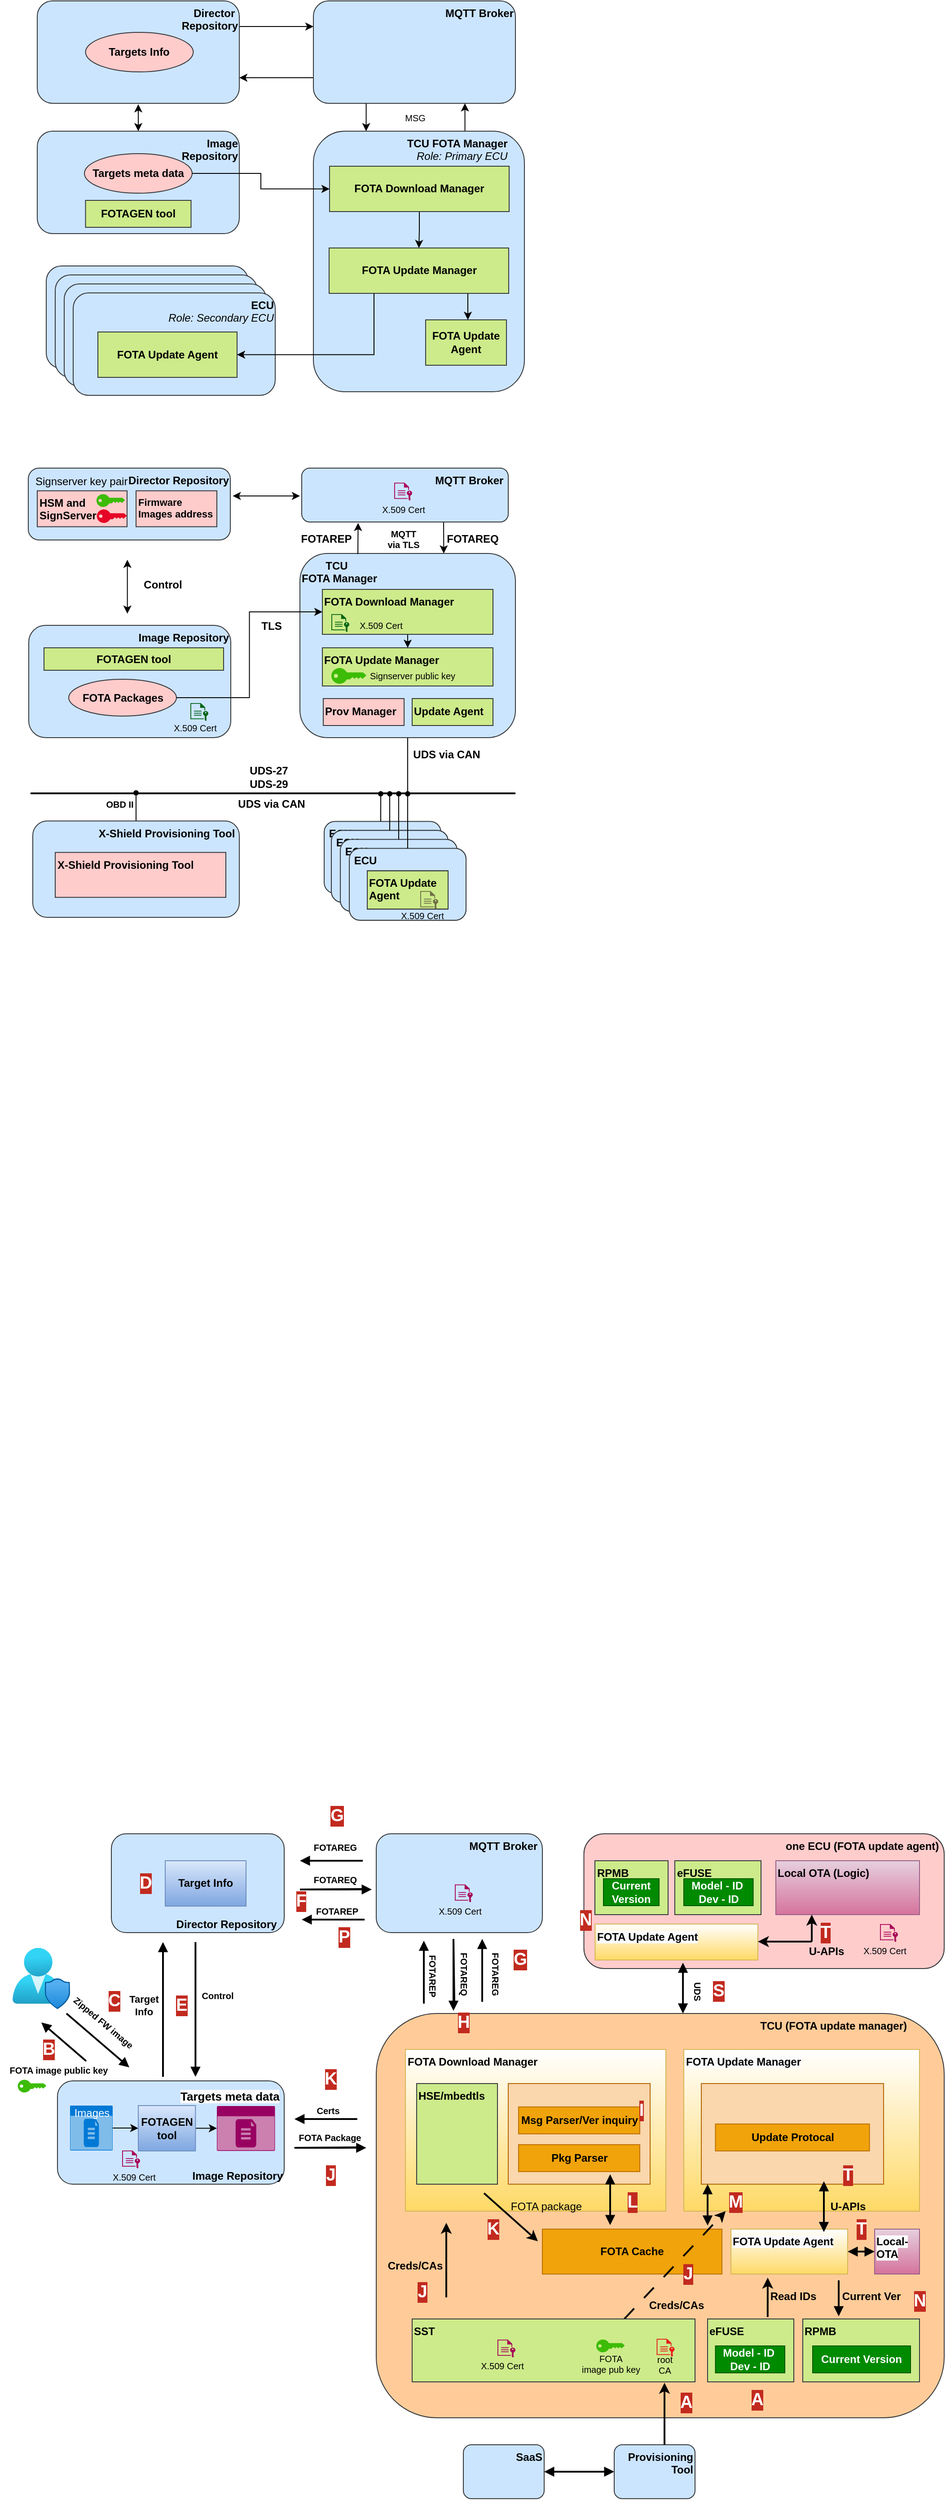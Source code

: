 <mxfile version="20.8.16" type="device"><diagram name="第 1 页" id="aNh5FPqDePtpL8xHxGwI"><mxGraphModel dx="1283" dy="2264" grid="1" gridSize="10" guides="1" tooltips="1" connect="1" arrows="1" fold="1" page="1" pageScale="1" pageWidth="827" pageHeight="1169" math="0" shadow="0"><root><mxCell id="0"/><mxCell id="1" parent="0"/><mxCell id="rxRU3sHUfnBOgj4Y8z4l-117" value="" style="endArrow=classic;html=1;rounded=0;strokeWidth=1;fontSize=10;exitX=0.621;exitY=1.007;exitDx=0;exitDy=0;exitPerimeter=0;" edge="1" parent="1"><mxGeometry width="50" height="50" relative="1" as="geometry"><mxPoint x="540.0" y="405.77" as="sourcePoint"/><mxPoint x="540.17" y="445" as="targetPoint"/></mxGeometry></mxCell><mxCell id="rxRU3sHUfnBOgj4Y8z4l-3" value="Director Repository" style="rounded=1;whiteSpace=wrap;html=1;verticalAlign=top;fontStyle=1;align=right;fillColor=#cce5ff;strokeColor=#36393d;" vertex="1" parent="1"><mxGeometry x="77.5" y="350" width="225" height="80" as="geometry"/></mxCell><mxCell id="rxRU3sHUfnBOgj4Y8z4l-5" value="Image Repository" style="rounded=1;whiteSpace=wrap;html=1;verticalAlign=top;fontStyle=1;align=right;fillColor=#cce5ff;strokeColor=#36393d;" vertex="1" parent="1"><mxGeometry x="78" y="525" width="225" height="125" as="geometry"/></mxCell><mxCell id="rxRU3sHUfnBOgj4Y8z4l-6" value="FOTA Packages" style="ellipse;whiteSpace=wrap;html=1;fontStyle=1;fillColor=#ffcccc;strokeColor=#36393d;" vertex="1" parent="1"><mxGeometry x="122.5" y="585" width="120" height="41" as="geometry"/></mxCell><mxCell id="rxRU3sHUfnBOgj4Y8z4l-8" style="edgeStyle=orthogonalEdgeStyle;rounded=0;orthogonalLoop=1;jettySize=auto;html=1;startArrow=classic;startFill=1;" edge="1" parent="1"><mxGeometry relative="1" as="geometry"><mxPoint x="187.84" y="452" as="sourcePoint"/><mxPoint x="187.84" y="512" as="targetPoint"/></mxGeometry></mxCell><mxCell id="rxRU3sHUfnBOgj4Y8z4l-10" value="MQTT Broker&amp;nbsp;" style="rounded=1;whiteSpace=wrap;html=1;verticalAlign=top;fontStyle=1;align=right;fillColor=#cce5ff;strokeColor=#36393d;" vertex="1" parent="1"><mxGeometry x="382" y="350" width="230" height="60" as="geometry"/></mxCell><mxCell id="rxRU3sHUfnBOgj4Y8z4l-19" style="edgeStyle=orthogonalEdgeStyle;rounded=0;orthogonalLoop=1;jettySize=auto;html=1;exitX=0.5;exitY=1;exitDx=0;exitDy=0;entryX=0.5;entryY=0;entryDx=0;entryDy=0;" edge="1" parent="1"><mxGeometry relative="1" as="geometry"><mxPoint x="470" y="505" as="sourcePoint"/><mxPoint x="470" y="520" as="targetPoint"/></mxGeometry></mxCell><mxCell id="rxRU3sHUfnBOgj4Y8z4l-23" style="edgeStyle=orthogonalEdgeStyle;rounded=0;orthogonalLoop=1;jettySize=auto;html=1;exitX=0.5;exitY=1;exitDx=0;exitDy=0;entryX=0.5;entryY=0;entryDx=0;entryDy=0;" edge="1" parent="1" source="rxRU3sHUfnBOgj4Y8z4l-24" target="rxRU3sHUfnBOgj4Y8z4l-25"><mxGeometry relative="1" as="geometry"/></mxCell><mxCell id="rxRU3sHUfnBOgj4Y8z4l-24" value="FOTA Download Manager" style="rounded=0;whiteSpace=wrap;html=1;fontStyle=1;verticalAlign=top;align=left;" vertex="1" parent="1"><mxGeometry x="385" y="465" width="190" height="50" as="geometry"/></mxCell><mxCell id="rxRU3sHUfnBOgj4Y8z4l-25" value="FOTA Update Manager" style="rounded=0;whiteSpace=wrap;html=1;fontStyle=1;verticalAlign=top;align=left;" vertex="1" parent="1"><mxGeometry x="385" y="530" width="190" height="42.5" as="geometry"/></mxCell><mxCell id="rxRU3sHUfnBOgj4Y8z4l-27" style="edgeStyle=orthogonalEdgeStyle;rounded=0;orthogonalLoop=1;jettySize=auto;html=1;exitX=0.5;exitY=1;exitDx=0;exitDy=0;entryX=0.5;entryY=0;entryDx=0;entryDy=0;" edge="1" parent="1" source="rxRU3sHUfnBOgj4Y8z4l-28" target="rxRU3sHUfnBOgj4Y8z4l-29"><mxGeometry relative="1" as="geometry"/></mxCell><mxCell id="rxRU3sHUfnBOgj4Y8z4l-28" value="FOTA Download Manager" style="rounded=0;whiteSpace=wrap;html=1;fontStyle=1;verticalAlign=top;align=left;" vertex="1" parent="1"><mxGeometry x="395" y="475" width="190" height="50" as="geometry"/></mxCell><mxCell id="rxRU3sHUfnBOgj4Y8z4l-29" value="FOTA Update Manager" style="rounded=0;whiteSpace=wrap;html=1;fontStyle=1;verticalAlign=top;align=left;" vertex="1" parent="1"><mxGeometry x="395" y="540" width="190" height="42.5" as="geometry"/></mxCell><mxCell id="rxRU3sHUfnBOgj4Y8z4l-30" value="&amp;nbsp; &amp;nbsp; &amp;nbsp; &amp;nbsp; TCU&lt;br&gt;FOTA Manager&amp;nbsp; &amp;nbsp; &amp;nbsp;" style="rounded=1;whiteSpace=wrap;html=1;verticalAlign=top;fontStyle=1;align=left;fillColor=#cce5ff;strokeColor=#36393d;" vertex="1" parent="1"><mxGeometry x="380" y="445" width="240" height="205" as="geometry"/></mxCell><mxCell id="rxRU3sHUfnBOgj4Y8z4l-31" style="edgeStyle=orthogonalEdgeStyle;rounded=0;orthogonalLoop=1;jettySize=auto;html=1;exitX=0.5;exitY=1;exitDx=0;exitDy=0;entryX=0.5;entryY=0;entryDx=0;entryDy=0;" edge="1" parent="1" source="rxRU3sHUfnBOgj4Y8z4l-32" target="rxRU3sHUfnBOgj4Y8z4l-33"><mxGeometry relative="1" as="geometry"/></mxCell><mxCell id="rxRU3sHUfnBOgj4Y8z4l-32" value="FOTA Download Manager" style="rounded=0;whiteSpace=wrap;html=1;fontStyle=1;verticalAlign=top;align=left;fillColor=#cdeb8b;strokeColor=#36393d;" vertex="1" parent="1"><mxGeometry x="405" y="485" width="190" height="50" as="geometry"/></mxCell><mxCell id="rxRU3sHUfnBOgj4Y8z4l-33" value="FOTA Update Manager" style="rounded=0;whiteSpace=wrap;html=1;fontStyle=1;verticalAlign=top;align=left;fillColor=#cdeb8b;strokeColor=#36393d;" vertex="1" parent="1"><mxGeometry x="405" y="550" width="190" height="42.5" as="geometry"/></mxCell><mxCell id="rxRU3sHUfnBOgj4Y8z4l-34" value="TLS" style="text;html=1;align=center;verticalAlign=middle;resizable=0;points=[];autosize=1;strokeColor=none;fillColor=none;fontStyle=1" vertex="1" parent="1"><mxGeometry x="322.5" y="511" width="50" height="30" as="geometry"/></mxCell><mxCell id="rxRU3sHUfnBOgj4Y8z4l-61" value="FOTAREQ" style="text;html=1;align=center;verticalAlign=middle;resizable=0;points=[];autosize=1;strokeColor=none;fillColor=none;fontSize=12;fontStyle=1" vertex="1" parent="1"><mxGeometry x="532" y="414" width="80" height="30" as="geometry"/></mxCell><mxCell id="rxRU3sHUfnBOgj4Y8z4l-62" value="FOTAREP" style="text;html=1;align=center;verticalAlign=middle;resizable=0;points=[];autosize=1;strokeColor=none;fillColor=none;fontSize=12;fontStyle=1" vertex="1" parent="1"><mxGeometry x="368.5" y="414" width="80" height="30" as="geometry"/></mxCell><mxCell id="rxRU3sHUfnBOgj4Y8z4l-76" value="HSM and SignServer" style="rounded=0;whiteSpace=wrap;html=1;fillColor=#ffcccc;strokeColor=#36393d;fontStyle=1;verticalAlign=top;align=left;" vertex="1" parent="1"><mxGeometry x="87.5" y="375.25" width="100" height="40" as="geometry"/></mxCell><mxCell id="rxRU3sHUfnBOgj4Y8z4l-74" value="" style="points=[[0,0.5,0],[0.24,0,0],[0.5,0.28,0],[0.995,0.475,0],[0.5,0.72,0],[0.24,1,0]];verticalLabelPosition=bottom;sketch=0;html=1;verticalAlign=top;aspect=fixed;align=center;pointerEvents=1;shape=mxgraph.cisco19.key;fillColor=#e60526;strokeColor=none;fontSize=12;" vertex="1" parent="1"><mxGeometry x="153.84" y="396" width="33.33" height="15" as="geometry"/></mxCell><mxCell id="rxRU3sHUfnBOgj4Y8z4l-77" value="Signserver key pair&amp;nbsp;" style="text;html=1;align=center;verticalAlign=middle;resizable=0;points=[];autosize=1;strokeColor=none;fillColor=none;fontSize=12;fontStyle=0" vertex="1" parent="1"><mxGeometry x="72.5" y="350" width="130" height="30" as="geometry"/></mxCell><mxCell id="rxRU3sHUfnBOgj4Y8z4l-79" value="Control" style="text;html=1;align=center;verticalAlign=middle;resizable=0;points=[];autosize=1;strokeColor=none;fillColor=none;fontSize=12;fontStyle=1" vertex="1" parent="1"><mxGeometry x="192" y="465" width="70" height="30" as="geometry"/></mxCell><mxCell id="rxRU3sHUfnBOgj4Y8z4l-81" value="" style="sketch=0;pointerEvents=1;shadow=0;dashed=0;html=1;strokeColor=none;fillColor=#066516;labelPosition=center;verticalLabelPosition=bottom;verticalAlign=top;outlineConnect=0;align=center;shape=mxgraph.office.concepts.file_key;fontSize=12;gradientColor=none;" vertex="1" parent="1"><mxGeometry x="258" y="611.5" width="20" height="20" as="geometry"/></mxCell><mxCell id="rxRU3sHUfnBOgj4Y8z4l-82" value="X.509 Cert" style="text;html=1;align=center;verticalAlign=middle;resizable=0;points=[];autosize=1;strokeColor=none;fillColor=none;fontSize=10;fontStyle=0" vertex="1" parent="1"><mxGeometry x="227.5" y="624" width="70" height="30" as="geometry"/></mxCell><mxCell id="rxRU3sHUfnBOgj4Y8z4l-83" value="" style="sketch=0;pointerEvents=1;shadow=0;dashed=0;html=1;strokeColor=none;fillColor=#066516;labelPosition=center;verticalLabelPosition=bottom;verticalAlign=top;outlineConnect=0;align=center;shape=mxgraph.office.concepts.file_key;fontSize=12;gradientColor=none;" vertex="1" parent="1"><mxGeometry x="415" y="512.5" width="20" height="20" as="geometry"/></mxCell><mxCell id="rxRU3sHUfnBOgj4Y8z4l-84" value="X.509 Cert" style="text;html=1;align=center;verticalAlign=middle;resizable=0;points=[];autosize=1;strokeColor=none;fillColor=none;fontSize=10;fontStyle=0" vertex="1" parent="1"><mxGeometry x="435" y="510" width="70" height="30" as="geometry"/></mxCell><mxCell id="rxRU3sHUfnBOgj4Y8z4l-85" value="" style="sketch=0;pointerEvents=1;shadow=0;dashed=0;html=1;strokeColor=none;fillColor=#a80557;labelPosition=center;verticalLabelPosition=bottom;verticalAlign=top;outlineConnect=0;align=center;shape=mxgraph.office.concepts.file_key;fontSize=12;gradientColor=none;" vertex="1" parent="1"><mxGeometry x="485" y="366.25" width="20" height="20" as="geometry"/></mxCell><mxCell id="rxRU3sHUfnBOgj4Y8z4l-86" value="X.509 Cert" style="text;html=1;align=center;verticalAlign=middle;resizable=0;points=[];autosize=1;strokeColor=none;fillColor=none;fontSize=10;fontStyle=0" vertex="1" parent="1"><mxGeometry x="460" y="381" width="70" height="30" as="geometry"/></mxCell><mxCell id="rxRU3sHUfnBOgj4Y8z4l-90" value="MQTT &lt;br&gt;via TLS" style="text;html=1;align=center;verticalAlign=middle;resizable=0;points=[];autosize=1;strokeColor=none;fillColor=none;fontSize=10;fontStyle=1" vertex="1" parent="1"><mxGeometry x="465" y="409" width="60" height="40" as="geometry"/></mxCell><mxCell id="rxRU3sHUfnBOgj4Y8z4l-93" value="" style="points=[[0,0.5,0],[0.24,0,0],[0.5,0.28,0],[0.995,0.475,0],[0.5,0.72,0],[0.24,1,0]];verticalLabelPosition=bottom;sketch=0;html=1;verticalAlign=top;aspect=fixed;align=center;pointerEvents=1;shape=mxgraph.cisco19.key;fillColor=#3cbc06;strokeColor=none;fontSize=12;" vertex="1" parent="1"><mxGeometry x="153.44" y="379" width="31.67" height="14.25" as="geometry"/></mxCell><mxCell id="rxRU3sHUfnBOgj4Y8z4l-95" value="" style="points=[[0,0.5,0],[0.24,0,0],[0.5,0.28,0],[0.995,0.475,0],[0.5,0.72,0],[0.24,1,0]];verticalLabelPosition=bottom;sketch=0;html=1;verticalAlign=top;aspect=fixed;align=center;pointerEvents=1;shape=mxgraph.cisco19.key;fillColor=#3cbc06;strokeColor=none;fontSize=12;" vertex="1" parent="1"><mxGeometry x="415" y="572.5" width="38.89" height="17.5" as="geometry"/></mxCell><mxCell id="rxRU3sHUfnBOgj4Y8z4l-96" value="Signserver public key" style="text;html=1;align=center;verticalAlign=middle;resizable=0;points=[];autosize=1;strokeColor=none;fillColor=none;fontSize=10;fontStyle=0" vertex="1" parent="1"><mxGeometry x="445" y="566.25" width="120" height="30" as="geometry"/></mxCell><mxCell id="rxRU3sHUfnBOgj4Y8z4l-200" style="edgeStyle=orthogonalEdgeStyle;rounded=0;orthogonalLoop=1;jettySize=auto;html=1;exitX=0.5;exitY=0;exitDx=0;exitDy=0;entryX=0.5;entryY=0;entryDx=0;entryDy=0;strokeWidth=1;fontSize=10;endArrow=none;endFill=0;" edge="1" parent="1" source="rxRU3sHUfnBOgj4Y8z4l-97" target="rxRU3sHUfnBOgj4Y8z4l-148"><mxGeometry relative="1" as="geometry"/></mxCell><mxCell id="rxRU3sHUfnBOgj4Y8z4l-97" value="X-Shield Provisioning Tool&amp;nbsp;" style="rounded=1;whiteSpace=wrap;html=1;verticalAlign=top;fontStyle=1;align=right;fillColor=#cce5ff;strokeColor=#36393d;" vertex="1" parent="1"><mxGeometry x="82.5" y="742.75" width="230" height="107.25" as="geometry"/></mxCell><mxCell id="rxRU3sHUfnBOgj4Y8z4l-102" value="X-Shield Provisioning Tool" style="rounded=0;whiteSpace=wrap;html=1;fontStyle=1;verticalAlign=top;align=left;fillColor=#ffcccc;strokeColor=#36393d;" vertex="1" parent="1"><mxGeometry x="107.5" y="777.75" width="190" height="50" as="geometry"/></mxCell><mxCell id="rxRU3sHUfnBOgj4Y8z4l-105" value="Update Agent" style="rounded=0;whiteSpace=wrap;html=1;fontStyle=1;verticalAlign=top;align=left;fillColor=#cdeb8b;strokeColor=#36393d;" vertex="1" parent="1"><mxGeometry x="505" y="606.5" width="90" height="30" as="geometry"/></mxCell><mxCell id="rxRU3sHUfnBOgj4Y8z4l-106" value="Prov Manager" style="rounded=0;whiteSpace=wrap;html=1;fontStyle=1;verticalAlign=top;align=left;fillColor=#ffcccc;strokeColor=#36393d;" vertex="1" parent="1"><mxGeometry x="406" y="606.5" width="90" height="30" as="geometry"/></mxCell><mxCell id="rxRU3sHUfnBOgj4Y8z4l-116" value="" style="endArrow=classic;html=1;rounded=0;strokeWidth=1;fontSize=10;entryX=0.273;entryY=1.017;entryDx=0;entryDy=0;exitX=0.269;exitY=0.003;exitDx=0;exitDy=0;entryPerimeter=0;exitPerimeter=0;" edge="1" parent="1" source="rxRU3sHUfnBOgj4Y8z4l-30" target="rxRU3sHUfnBOgj4Y8z4l-10"><mxGeometry width="50" height="50" relative="1" as="geometry"><mxPoint x="595" y="460" as="sourcePoint"/><mxPoint x="645" y="410" as="targetPoint"/></mxGeometry></mxCell><mxCell id="rxRU3sHUfnBOgj4Y8z4l-69" value="UDS via CAN" style="text;html=1;align=center;verticalAlign=middle;resizable=0;points=[];autosize=1;strokeColor=none;fillColor=none;fontSize=12;fontStyle=1" vertex="1" parent="1"><mxGeometry x="492.5" y="654" width="100" height="30" as="geometry"/></mxCell><mxCell id="rxRU3sHUfnBOgj4Y8z4l-91" value="UDS-27&lt;br&gt;UDS-29" style="text;html=1;align=center;verticalAlign=middle;resizable=0;points=[];autosize=1;strokeColor=none;fillColor=none;fontSize=12;fontStyle=1" vertex="1" parent="1"><mxGeometry x="309.5" y="674" width="70" height="40" as="geometry"/></mxCell><mxCell id="rxRU3sHUfnBOgj4Y8z4l-104" value="OBD II" style="text;html=1;align=center;verticalAlign=middle;resizable=0;points=[];autosize=1;strokeColor=none;fillColor=none;fontSize=10;fontStyle=1" vertex="1" parent="1"><mxGeometry x="153.84" y="709" width="50" height="30" as="geometry"/></mxCell><mxCell id="rxRU3sHUfnBOgj4Y8z4l-122" value="&amp;nbsp;ECU" style="rounded=1;whiteSpace=wrap;html=1;verticalAlign=top;fontStyle=1;align=left;fillColor=#cce5ff;strokeColor=#36393d;" vertex="1" parent="1"><mxGeometry x="407" y="743.25" width="130" height="80" as="geometry"/></mxCell><mxCell id="rxRU3sHUfnBOgj4Y8z4l-123" value="FOTA Update Agent" style="rounded=0;whiteSpace=wrap;html=1;fontStyle=1;verticalAlign=top;align=left;" vertex="1" parent="1"><mxGeometry x="425" y="768.25" width="90" height="42.5" as="geometry"/></mxCell><mxCell id="rxRU3sHUfnBOgj4Y8z4l-124" value="&amp;nbsp;ECU" style="rounded=1;whiteSpace=wrap;html=1;verticalAlign=top;fontStyle=1;align=left;fillColor=#cce5ff;strokeColor=#36393d;" vertex="1" parent="1"><mxGeometry x="415" y="753.25" width="130" height="80" as="geometry"/></mxCell><mxCell id="rxRU3sHUfnBOgj4Y8z4l-125" value="FOTA Update Agent" style="rounded=0;whiteSpace=wrap;html=1;fontStyle=1;verticalAlign=top;align=left;" vertex="1" parent="1"><mxGeometry x="435" y="778.25" width="90" height="42.5" as="geometry"/></mxCell><mxCell id="rxRU3sHUfnBOgj4Y8z4l-126" value="&amp;nbsp;ECU" style="rounded=1;whiteSpace=wrap;html=1;verticalAlign=top;fontStyle=1;align=left;fillColor=#cce5ff;strokeColor=#36393d;" vertex="1" parent="1"><mxGeometry x="425" y="763.25" width="130" height="80" as="geometry"/></mxCell><mxCell id="rxRU3sHUfnBOgj4Y8z4l-127" value="FOTA Update Agent" style="rounded=0;whiteSpace=wrap;html=1;fontStyle=1;verticalAlign=top;align=left;" vertex="1" parent="1"><mxGeometry x="445" y="788.25" width="90" height="42.5" as="geometry"/></mxCell><mxCell id="rxRU3sHUfnBOgj4Y8z4l-128" value="&amp;nbsp;ECU" style="rounded=1;whiteSpace=wrap;html=1;verticalAlign=top;fontStyle=1;align=left;fillColor=#cce5ff;strokeColor=#36393d;" vertex="1" parent="1"><mxGeometry x="435" y="773.25" width="130" height="80" as="geometry"/></mxCell><mxCell id="rxRU3sHUfnBOgj4Y8z4l-129" value="FOTA Update Agent" style="rounded=0;whiteSpace=wrap;html=1;fontStyle=1;verticalAlign=top;align=left;fillColor=#cdeb8b;strokeColor=#36393d;" vertex="1" parent="1"><mxGeometry x="455" y="798.25" width="90" height="42.5" as="geometry"/></mxCell><mxCell id="rxRU3sHUfnBOgj4Y8z4l-131" value="" style="endArrow=none;html=1;rounded=0;strokeWidth=1;fontSize=10;entryX=0.5;entryY=1;entryDx=0;entryDy=0;" edge="1" parent="1" target="rxRU3sHUfnBOgj4Y8z4l-30"><mxGeometry width="50" height="50" relative="1" as="geometry"><mxPoint x="500" y="770" as="sourcePoint"/><mxPoint x="515" y="610" as="targetPoint"/></mxGeometry></mxCell><mxCell id="rxRU3sHUfnBOgj4Y8z4l-149" value="" style="endArrow=none;html=1;rounded=0;strokeWidth=2;startArrow=none;" edge="1" parent="1"><mxGeometry width="50" height="50" relative="1" as="geometry"><mxPoint x="620" y="712" as="sourcePoint"/><mxPoint x="80" y="712" as="targetPoint"/></mxGeometry></mxCell><mxCell id="rxRU3sHUfnBOgj4Y8z4l-148" value="" style="ellipse;fontSize=10;fillColor=#000000;gradientColor=none;" vertex="1" parent="1"><mxGeometry x="195" y="709" width="5" height="5" as="geometry"/></mxCell><mxCell id="rxRU3sHUfnBOgj4Y8z4l-150" value="&amp;nbsp;ECU" style="rounded=1;whiteSpace=wrap;html=1;verticalAlign=top;fontStyle=1;align=left;fillColor=#cce5ff;strokeColor=#36393d;" vertex="1" parent="1"><mxGeometry x="415" y="753.25" width="130" height="80" as="geometry"/></mxCell><mxCell id="rxRU3sHUfnBOgj4Y8z4l-151" value="FOTA Update Agent" style="rounded=0;whiteSpace=wrap;html=1;fontStyle=1;verticalAlign=top;align=left;" vertex="1" parent="1"><mxGeometry x="435" y="778.25" width="90" height="42.5" as="geometry"/></mxCell><mxCell id="rxRU3sHUfnBOgj4Y8z4l-152" value="&amp;nbsp;ECU" style="rounded=1;whiteSpace=wrap;html=1;verticalAlign=top;fontStyle=1;align=left;fillColor=#cce5ff;strokeColor=#36393d;" vertex="1" parent="1"><mxGeometry x="425" y="763.25" width="130" height="80" as="geometry"/></mxCell><mxCell id="rxRU3sHUfnBOgj4Y8z4l-153" value="FOTA Update Agent" style="rounded=0;whiteSpace=wrap;html=1;fontStyle=1;verticalAlign=top;align=left;" vertex="1" parent="1"><mxGeometry x="445" y="788.25" width="90" height="42.5" as="geometry"/></mxCell><mxCell id="rxRU3sHUfnBOgj4Y8z4l-154" value="&amp;nbsp;ECU" style="rounded=1;whiteSpace=wrap;html=1;verticalAlign=top;fontStyle=1;align=left;fillColor=#cce5ff;strokeColor=#36393d;" vertex="1" parent="1"><mxGeometry x="435" y="773.25" width="130" height="80" as="geometry"/></mxCell><mxCell id="rxRU3sHUfnBOgj4Y8z4l-155" value="FOTA Update Agent" style="rounded=0;whiteSpace=wrap;html=1;fontStyle=1;verticalAlign=top;align=left;" vertex="1" parent="1"><mxGeometry x="455" y="798.25" width="90" height="42.5" as="geometry"/></mxCell><mxCell id="rxRU3sHUfnBOgj4Y8z4l-157" value="FOTA Update Agent" style="rounded=0;whiteSpace=wrap;html=1;fontStyle=1;verticalAlign=top;align=left;fillColor=#cdeb8b;strokeColor=#36393d;" vertex="1" parent="1"><mxGeometry x="455" y="798.25" width="90" height="42.5" as="geometry"/></mxCell><mxCell id="rxRU3sHUfnBOgj4Y8z4l-136" style="edgeStyle=orthogonalEdgeStyle;rounded=0;orthogonalLoop=1;jettySize=auto;html=1;exitX=0.5;exitY=0;exitDx=0;exitDy=0;strokeWidth=1;fontSize=10;endArrow=none;endFill=0;" edge="1" parent="1"><mxGeometry relative="1" as="geometry"><mxPoint x="470.034" y="710" as="targetPoint"/><mxPoint x="470" y="743.25" as="sourcePoint"/></mxGeometry></mxCell><mxCell id="rxRU3sHUfnBOgj4Y8z4l-135" style="edgeStyle=orthogonalEdgeStyle;rounded=0;orthogonalLoop=1;jettySize=auto;html=1;exitX=0.5;exitY=0;exitDx=0;exitDy=0;strokeWidth=1;fontSize=10;endArrow=none;endFill=0;startArrow=none;" edge="1" parent="1" source="rxRU3sHUfnBOgj4Y8z4l-141"><mxGeometry relative="1" as="geometry"><mxPoint x="480" y="710" as="targetPoint"/></mxGeometry></mxCell><mxCell id="rxRU3sHUfnBOgj4Y8z4l-134" style="edgeStyle=orthogonalEdgeStyle;rounded=0;orthogonalLoop=1;jettySize=auto;html=1;exitX=0.5;exitY=0;exitDx=0;exitDy=0;strokeWidth=1;fontSize=10;endArrow=none;endFill=0;startArrow=none;" edge="1" parent="1" source="rxRU3sHUfnBOgj4Y8z4l-143"><mxGeometry relative="1" as="geometry"><mxPoint x="490" y="710" as="targetPoint"/></mxGeometry></mxCell><mxCell id="rxRU3sHUfnBOgj4Y8z4l-133" style="edgeStyle=orthogonalEdgeStyle;rounded=0;orthogonalLoop=1;jettySize=auto;html=1;exitX=0.5;exitY=0;exitDx=0;exitDy=0;strokeWidth=1;fontSize=10;endArrow=none;endFill=0;startArrow=none;" edge="1" parent="1" source="rxRU3sHUfnBOgj4Y8z4l-145"><mxGeometry relative="1" as="geometry"><mxPoint x="500" y="710" as="targetPoint"/></mxGeometry></mxCell><mxCell id="rxRU3sHUfnBOgj4Y8z4l-140" value="" style="ellipse;fontSize=10;fillColor=#000000;gradientColor=none;" vertex="1" parent="1"><mxGeometry x="467.5" y="710" width="5" height="5" as="geometry"/></mxCell><mxCell id="rxRU3sHUfnBOgj4Y8z4l-142" value="" style="edgeStyle=orthogonalEdgeStyle;rounded=0;orthogonalLoop=1;jettySize=auto;html=1;exitX=0.5;exitY=0;exitDx=0;exitDy=0;strokeWidth=1;fontSize=10;endArrow=none;endFill=0;" edge="1" parent="1" source="rxRU3sHUfnBOgj4Y8z4l-124" target="rxRU3sHUfnBOgj4Y8z4l-141"><mxGeometry relative="1" as="geometry"><mxPoint x="480" y="710.0" as="targetPoint"/><mxPoint x="480" y="753.25" as="sourcePoint"/></mxGeometry></mxCell><mxCell id="rxRU3sHUfnBOgj4Y8z4l-141" value="" style="ellipse;fontSize=10;fillColor=#000000;gradientColor=none;" vertex="1" parent="1"><mxGeometry x="477.5" y="710" width="5" height="5" as="geometry"/></mxCell><mxCell id="rxRU3sHUfnBOgj4Y8z4l-144" value="" style="edgeStyle=orthogonalEdgeStyle;rounded=0;orthogonalLoop=1;jettySize=auto;html=1;exitX=0.5;exitY=0;exitDx=0;exitDy=0;strokeWidth=1;fontSize=10;endArrow=none;endFill=0;" edge="1" parent="1" source="rxRU3sHUfnBOgj4Y8z4l-126" target="rxRU3sHUfnBOgj4Y8z4l-143"><mxGeometry relative="1" as="geometry"><mxPoint x="490" y="710.0" as="targetPoint"/><mxPoint x="490" y="763.25" as="sourcePoint"/></mxGeometry></mxCell><mxCell id="rxRU3sHUfnBOgj4Y8z4l-143" value="" style="ellipse;fontSize=10;fillColor=#000000;gradientColor=none;" vertex="1" parent="1"><mxGeometry x="487.5" y="710" width="5" height="5" as="geometry"/></mxCell><mxCell id="rxRU3sHUfnBOgj4Y8z4l-146" value="" style="edgeStyle=orthogonalEdgeStyle;rounded=0;orthogonalLoop=1;jettySize=auto;html=1;exitX=0.5;exitY=0;exitDx=0;exitDy=0;strokeWidth=1;fontSize=10;endArrow=none;endFill=0;" edge="1" parent="1" source="rxRU3sHUfnBOgj4Y8z4l-128" target="rxRU3sHUfnBOgj4Y8z4l-145"><mxGeometry relative="1" as="geometry"><mxPoint x="500" y="710.0" as="targetPoint"/><mxPoint x="500" y="773.25" as="sourcePoint"/></mxGeometry></mxCell><mxCell id="rxRU3sHUfnBOgj4Y8z4l-145" value="" style="ellipse;fontSize=10;fillColor=#000000;gradientColor=none;" vertex="1" parent="1"><mxGeometry x="497.5" y="710" width="5" height="5" as="geometry"/></mxCell><mxCell id="rxRU3sHUfnBOgj4Y8z4l-188" value="UDS via CAN" style="text;html=1;align=center;verticalAlign=middle;resizable=0;points=[];autosize=1;strokeColor=none;fillColor=none;fontSize=12;fontStyle=1" vertex="1" parent="1"><mxGeometry x="297.5" y="709" width="100" height="30" as="geometry"/></mxCell><mxCell id="rxRU3sHUfnBOgj4Y8z4l-194" value="Firmware&lt;br style=&quot;border-color: var(--border-color); text-align: center; font-size: 11px;&quot;&gt;&lt;span style=&quot;text-align: center; font-size: 11px;&quot;&gt;Images address&lt;/span&gt;" style="rounded=0;whiteSpace=wrap;html=1;fillColor=#ffcccc;strokeColor=#36393d;fontStyle=1;verticalAlign=top;align=left;fontSize=11;" vertex="1" parent="1"><mxGeometry x="197.5" y="375.25" width="90" height="40" as="geometry"/></mxCell><mxCell id="rxRU3sHUfnBOgj4Y8z4l-201" value="" style="endArrow=classic;startArrow=classic;html=1;rounded=0;strokeWidth=1;fontSize=10;exitX=1.012;exitY=0.327;exitDx=0;exitDy=0;exitPerimeter=0;" edge="1" parent="1"><mxGeometry width="50" height="50" relative="1" as="geometry"><mxPoint x="305.2" y="380.97" as="sourcePoint"/><mxPoint x="380" y="381" as="targetPoint"/></mxGeometry></mxCell><mxCell id="rxRU3sHUfnBOgj4Y8z4l-202" style="edgeStyle=orthogonalEdgeStyle;rounded=0;orthogonalLoop=1;jettySize=auto;html=1;exitX=1;exitY=0.5;exitDx=0;exitDy=0;strokeWidth=1;fontSize=10;endArrow=classic;endFill=1;entryX=0;entryY=0.5;entryDx=0;entryDy=0;" edge="1" parent="1" source="rxRU3sHUfnBOgj4Y8z4l-6" target="rxRU3sHUfnBOgj4Y8z4l-32"><mxGeometry relative="1" as="geometry"/></mxCell><mxCell id="rxRU3sHUfnBOgj4Y8z4l-230" style="edgeStyle=orthogonalEdgeStyle;rounded=0;orthogonalLoop=1;jettySize=auto;html=1;exitX=1;exitY=0.25;exitDx=0;exitDy=0;entryX=0;entryY=0.25;entryDx=0;entryDy=0;strokeWidth=1;fontSize=10;endArrow=classic;endFill=1;" edge="1" parent="1" source="rxRU3sHUfnBOgj4Y8z4l-203" target="rxRU3sHUfnBOgj4Y8z4l-207"><mxGeometry relative="1" as="geometry"/></mxCell><mxCell id="rxRU3sHUfnBOgj4Y8z4l-203" value="Director&amp;nbsp;&lt;br&gt;&amp;nbsp;Repository" style="rounded=1;whiteSpace=wrap;html=1;verticalAlign=top;fontStyle=1;align=right;fillColor=#cce5ff;strokeColor=#36393d;" vertex="1" parent="1"><mxGeometry x="87.5" y="-170" width="225" height="114" as="geometry"/></mxCell><mxCell id="rxRU3sHUfnBOgj4Y8z4l-231" style="edgeStyle=orthogonalEdgeStyle;rounded=0;orthogonalLoop=1;jettySize=auto;html=1;exitX=0;exitY=0.75;exitDx=0;exitDy=0;entryX=1;entryY=0.75;entryDx=0;entryDy=0;strokeWidth=1;fontSize=10;endArrow=classic;endFill=1;" edge="1" parent="1" source="rxRU3sHUfnBOgj4Y8z4l-207" target="rxRU3sHUfnBOgj4Y8z4l-203"><mxGeometry relative="1" as="geometry"/></mxCell><mxCell id="rxRU3sHUfnBOgj4Y8z4l-232" style="edgeStyle=orthogonalEdgeStyle;rounded=0;orthogonalLoop=1;jettySize=auto;html=1;exitX=0.25;exitY=1;exitDx=0;exitDy=0;entryX=0.25;entryY=0;entryDx=0;entryDy=0;strokeWidth=1;fontSize=10;endArrow=classic;endFill=1;" edge="1" parent="1" source="rxRU3sHUfnBOgj4Y8z4l-207" target="rxRU3sHUfnBOgj4Y8z4l-212"><mxGeometry relative="1" as="geometry"/></mxCell><mxCell id="rxRU3sHUfnBOgj4Y8z4l-207" value="MQTT Broker" style="rounded=1;whiteSpace=wrap;html=1;verticalAlign=top;fontStyle=1;align=right;fillColor=#cce5ff;strokeColor=#36393d;" vertex="1" parent="1"><mxGeometry x="395" y="-170" width="225" height="114" as="geometry"/></mxCell><mxCell id="rxRU3sHUfnBOgj4Y8z4l-208" value="Image&lt;br&gt;&amp;nbsp;Repository" style="rounded=1;whiteSpace=wrap;html=1;verticalAlign=top;fontStyle=1;align=right;fillColor=#cce5ff;strokeColor=#36393d;" vertex="1" parent="1"><mxGeometry x="87.5" y="-25" width="225" height="114" as="geometry"/></mxCell><mxCell id="rxRU3sHUfnBOgj4Y8z4l-210" value="Targets meta data" style="ellipse;whiteSpace=wrap;html=1;fontStyle=1;fillColor=#ffcccc;strokeColor=#36393d;" vertex="1" parent="1"><mxGeometry x="140" width="120" height="44" as="geometry"/></mxCell><mxCell id="rxRU3sHUfnBOgj4Y8z4l-233" style="edgeStyle=orthogonalEdgeStyle;rounded=0;orthogonalLoop=1;jettySize=auto;html=1;exitX=0.75;exitY=0;exitDx=0;exitDy=0;entryX=0.75;entryY=1;entryDx=0;entryDy=0;strokeWidth=1;fontSize=10;endArrow=classic;endFill=1;" edge="1" parent="1" source="rxRU3sHUfnBOgj4Y8z4l-212" target="rxRU3sHUfnBOgj4Y8z4l-207"><mxGeometry relative="1" as="geometry"/></mxCell><mxCell id="rxRU3sHUfnBOgj4Y8z4l-212" value="&amp;nbsp; &amp;nbsp; &amp;nbsp; &amp;nbsp; TCU FOTA Manager&amp;nbsp; &amp;nbsp; &amp;nbsp;&lt;br&gt;&lt;i style=&quot;font-weight: normal;&quot;&gt;&amp;nbsp; Role: Primary ECU&amp;nbsp; &amp;nbsp; &amp;nbsp;&lt;/i&gt;" style="rounded=1;whiteSpace=wrap;html=1;verticalAlign=top;fontStyle=1;align=right;fillColor=#cce5ff;strokeColor=#36393d;" vertex="1" parent="1"><mxGeometry x="395" y="-25" width="235" height="290" as="geometry"/></mxCell><mxCell id="rxRU3sHUfnBOgj4Y8z4l-215" style="edgeStyle=orthogonalEdgeStyle;rounded=0;orthogonalLoop=1;jettySize=auto;html=1;exitX=0.5;exitY=1;exitDx=0;exitDy=0;entryX=0.5;entryY=0;entryDx=0;entryDy=0;strokeWidth=1;fontSize=10;endArrow=classic;endFill=1;" edge="1" parent="1" source="rxRU3sHUfnBOgj4Y8z4l-213" target="rxRU3sHUfnBOgj4Y8z4l-214"><mxGeometry relative="1" as="geometry"/></mxCell><mxCell id="rxRU3sHUfnBOgj4Y8z4l-213" value="FOTA Download Manager" style="rounded=0;whiteSpace=wrap;html=1;fillColor=#cdeb8b;strokeColor=#36393d;fontStyle=1" vertex="1" parent="1"><mxGeometry x="413" y="14" width="200" height="50.5" as="geometry"/></mxCell><mxCell id="rxRU3sHUfnBOgj4Y8z4l-218" style="edgeStyle=orthogonalEdgeStyle;rounded=0;orthogonalLoop=1;jettySize=auto;html=1;exitX=0.75;exitY=1;exitDx=0;exitDy=0;strokeWidth=1;fontSize=10;endArrow=classic;endFill=1;" edge="1" parent="1"><mxGeometry relative="1" as="geometry"><mxPoint x="564.5" y="155.5" as="sourcePoint"/><mxPoint x="567" y="185" as="targetPoint"/></mxGeometry></mxCell><mxCell id="rxRU3sHUfnBOgj4Y8z4l-214" value="FOTA Update Manager" style="rounded=0;whiteSpace=wrap;html=1;fillColor=#cdeb8b;strokeColor=#36393d;fontStyle=1" vertex="1" parent="1"><mxGeometry x="412.5" y="105" width="200" height="50.5" as="geometry"/></mxCell><mxCell id="rxRU3sHUfnBOgj4Y8z4l-216" value="ECU&amp;nbsp;&amp;nbsp;" style="rounded=1;whiteSpace=wrap;html=1;verticalAlign=top;fontStyle=1;align=right;fillColor=#cce5ff;strokeColor=#36393d;" vertex="1" parent="1"><mxGeometry x="97.5" y="125" width="225" height="114" as="geometry"/></mxCell><mxCell id="rxRU3sHUfnBOgj4Y8z4l-217" value="FOTA Update Agent" style="rounded=0;whiteSpace=wrap;html=1;fillColor=#cdeb8b;strokeColor=#36393d;fontStyle=1" vertex="1" parent="1"><mxGeometry x="520" y="185" width="90" height="50.5" as="geometry"/></mxCell><mxCell id="rxRU3sHUfnBOgj4Y8z4l-220" value="ECU&amp;nbsp;&amp;nbsp;" style="rounded=1;whiteSpace=wrap;html=1;verticalAlign=top;fontStyle=1;align=right;fillColor=#cce5ff;strokeColor=#36393d;" vertex="1" parent="1"><mxGeometry x="107.5" y="135" width="225" height="114" as="geometry"/></mxCell><mxCell id="rxRU3sHUfnBOgj4Y8z4l-222" value="ECU&amp;nbsp;&amp;nbsp;" style="rounded=1;whiteSpace=wrap;html=1;verticalAlign=top;fontStyle=1;align=right;fillColor=#cce5ff;strokeColor=#36393d;" vertex="1" parent="1"><mxGeometry x="117.5" y="145" width="225" height="114" as="geometry"/></mxCell><mxCell id="rxRU3sHUfnBOgj4Y8z4l-223" value="ECU&lt;br&gt;&lt;i style=&quot;font-weight: normal;&quot;&gt;Role: Secondary ECU&lt;/i&gt;" style="rounded=1;whiteSpace=wrap;html=1;verticalAlign=top;fontStyle=1;align=right;fillColor=#cce5ff;strokeColor=#36393d;" vertex="1" parent="1"><mxGeometry x="127.5" y="155" width="225" height="114" as="geometry"/></mxCell><mxCell id="rxRU3sHUfnBOgj4Y8z4l-225" value="FOTA Update Agent" style="rounded=0;whiteSpace=wrap;html=1;fillColor=#cdeb8b;strokeColor=#36393d;fontStyle=1" vertex="1" parent="1"><mxGeometry x="155" y="198.5" width="155" height="50.5" as="geometry"/></mxCell><mxCell id="rxRU3sHUfnBOgj4Y8z4l-226" style="edgeStyle=orthogonalEdgeStyle;rounded=0;orthogonalLoop=1;jettySize=auto;html=1;exitX=0.25;exitY=1;exitDx=0;exitDy=0;entryX=1;entryY=0.5;entryDx=0;entryDy=0;strokeWidth=1;fontSize=10;endArrow=classic;endFill=1;" edge="1" parent="1" source="rxRU3sHUfnBOgj4Y8z4l-214" target="rxRU3sHUfnBOgj4Y8z4l-225"><mxGeometry relative="1" as="geometry"/></mxCell><mxCell id="rxRU3sHUfnBOgj4Y8z4l-227" style="edgeStyle=orthogonalEdgeStyle;rounded=0;orthogonalLoop=1;jettySize=auto;html=1;exitX=1;exitY=0.5;exitDx=0;exitDy=0;strokeWidth=1;fontSize=10;endArrow=classic;endFill=1;" edge="1" parent="1" source="rxRU3sHUfnBOgj4Y8z4l-210" target="rxRU3sHUfnBOgj4Y8z4l-213"><mxGeometry relative="1" as="geometry"/></mxCell><mxCell id="rxRU3sHUfnBOgj4Y8z4l-234" value="MSG" style="text;html=1;align=center;verticalAlign=middle;resizable=0;points=[];autosize=1;strokeColor=none;fillColor=none;fontSize=10;" vertex="1" parent="1"><mxGeometry x="482.5" y="-55" width="50" height="30" as="geometry"/></mxCell><mxCell id="rxRU3sHUfnBOgj4Y8z4l-237" value="" style="sketch=0;pointerEvents=1;shadow=0;dashed=0;html=1;strokeColor=none;fillColor=#6f6f44;labelPosition=center;verticalLabelPosition=bottom;verticalAlign=top;outlineConnect=0;align=center;shape=mxgraph.office.concepts.file_key;fontSize=12;gradientColor=none;" vertex="1" parent="1"><mxGeometry x="514" y="820.75" width="20" height="20" as="geometry"/></mxCell><mxCell id="rxRU3sHUfnBOgj4Y8z4l-238" value="X.509 Cert" style="text;html=1;align=center;verticalAlign=middle;resizable=0;points=[];autosize=1;strokeColor=none;fillColor=none;fontSize=10;" vertex="1" parent="1"><mxGeometry x="481" y="833.25" width="70" height="30" as="geometry"/></mxCell><mxCell id="rxRU3sHUfnBOgj4Y8z4l-239" value="" style="aspect=fixed;html=1;points=[];align=center;image;fontSize=12;image=img/lib/azure2/management_governance/User_Privacy.svg;fillColor=#6f6f44;gradientColor=none;" vertex="1" parent="1"><mxGeometry x="60" y="1997" width="64" height="68" as="geometry"/></mxCell><mxCell id="rxRU3sHUfnBOgj4Y8z4l-240" value="Director Repository&amp;nbsp;&amp;nbsp;" style="rounded=1;whiteSpace=wrap;html=1;verticalAlign=bottom;fontStyle=1;align=right;fillColor=#cce5ff;strokeColor=#36393d;" vertex="1" parent="1"><mxGeometry x="170" y="1870" width="192.5" height="110" as="geometry"/></mxCell><mxCell id="rxRU3sHUfnBOgj4Y8z4l-245" style="edgeStyle=orthogonalEdgeStyle;rounded=0;orthogonalLoop=1;jettySize=auto;html=1;exitX=1;exitY=0.5;exitDx=0;exitDy=0;exitPerimeter=0;strokeWidth=1;fontSize=10;endArrow=classic;endFill=1;" edge="1" parent="1" source="rxRU3sHUfnBOgj4Y8z4l-243" target="rxRU3sHUfnBOgj4Y8z4l-244"><mxGeometry relative="1" as="geometry"/></mxCell><mxCell id="rxRU3sHUfnBOgj4Y8z4l-246" value="" style="endArrow=block;html=1;rounded=0;strokeWidth=2;fontSize=10;endFill=1;" edge="1" parent="1"><mxGeometry width="50" height="50" relative="1" as="geometry"><mxPoint x="120" y="2070" as="sourcePoint"/><mxPoint x="190" y="2130" as="targetPoint"/></mxGeometry></mxCell><mxCell id="rxRU3sHUfnBOgj4Y8z4l-247" value="Zipped FW image" style="text;html=1;align=center;verticalAlign=middle;resizable=0;points=[];autosize=1;strokeColor=none;fillColor=none;fontSize=10;rotation=40;fontStyle=1" vertex="1" parent="1"><mxGeometry x="106.25" y="2065" width="110" height="30" as="geometry"/></mxCell><mxCell id="rxRU3sHUfnBOgj4Y8z4l-248" value="" style="endArrow=block;html=1;rounded=0;strokeWidth=2;fontSize=10;endFill=1;" edge="1" parent="1"><mxGeometry width="50" height="50" relative="1" as="geometry"><mxPoint x="142" y="2123" as="sourcePoint"/><mxPoint x="92" y="2080" as="targetPoint"/></mxGeometry></mxCell><mxCell id="rxRU3sHUfnBOgj4Y8z4l-249" value="FOTA image public key" style="text;html=1;align=center;verticalAlign=middle;resizable=0;points=[];autosize=1;strokeColor=none;fillColor=none;fontSize=10;fontStyle=1" vertex="1" parent="1"><mxGeometry x="46.25" y="2118" width="130" height="30" as="geometry"/></mxCell><mxCell id="rxRU3sHUfnBOgj4Y8z4l-250" value="" style="points=[[0,0.5,0],[0.24,0,0],[0.5,0.28,0],[0.995,0.475,0],[0.5,0.72,0],[0.24,1,0]];verticalLabelPosition=bottom;sketch=0;html=1;verticalAlign=top;aspect=fixed;align=center;pointerEvents=1;shape=mxgraph.cisco19.key;fillColor=#3cbc06;strokeColor=none;fontSize=12;" vertex="1" parent="1"><mxGeometry x="65.83" y="2143.75" width="31.67" height="14.25" as="geometry"/></mxCell><mxCell id="rxRU3sHUfnBOgj4Y8z4l-251" value="Image Repository" style="rounded=1;whiteSpace=wrap;html=1;verticalAlign=bottom;fontStyle=1;align=right;fillColor=#cce5ff;strokeColor=#36393d;" vertex="1" parent="1"><mxGeometry x="110" y="2145" width="252.5" height="115" as="geometry"/></mxCell><mxCell id="rxRU3sHUfnBOgj4Y8z4l-252" value="" style="html=1;strokeColor=none;fillColor=#980161;labelPosition=center;verticalLabelPosition=middle;verticalAlign=top;align=center;fontSize=13;outlineConnect=0;spacingTop=-6;fontColor=#000000;sketch=0;shape=mxgraph.sitemap.document;fontStyle=1" vertex="1" parent="1"><mxGeometry x="287.5" y="2173" width="64.75" height="50" as="geometry"/></mxCell><mxCell id="rxRU3sHUfnBOgj4Y8z4l-256" value="MQTT Broker&amp;nbsp;" style="rounded=1;whiteSpace=wrap;html=1;verticalAlign=top;fontStyle=1;align=right;fillColor=#cce5ff;strokeColor=#36393d;" vertex="1" parent="1"><mxGeometry x="465" y="1870" width="185" height="110" as="geometry"/></mxCell><mxCell id="rxRU3sHUfnBOgj4Y8z4l-257" value="" style="endArrow=block;html=1;rounded=0;strokeWidth=2;fontSize=10;endFill=1;" edge="1" parent="1"><mxGeometry width="50" height="50" relative="1" as="geometry"><mxPoint x="450" y="1900" as="sourcePoint"/><mxPoint x="380" y="1900" as="targetPoint"/></mxGeometry></mxCell><mxCell id="rxRU3sHUfnBOgj4Y8z4l-258" value="FOTAREG" style="text;html=1;align=center;verticalAlign=middle;resizable=0;points=[];autosize=1;strokeColor=none;fillColor=none;fontSize=10;fontStyle=1" vertex="1" parent="1"><mxGeometry x="383.89" y="1870" width="70" height="30" as="geometry"/></mxCell><mxCell id="rxRU3sHUfnBOgj4Y8z4l-259" value="" style="endArrow=block;html=1;rounded=0;strokeWidth=2;fontSize=10;endFill=1;" edge="1" parent="1"><mxGeometry width="50" height="50" relative="1" as="geometry"><mxPoint x="450" y="1931.5" as="sourcePoint"/><mxPoint x="460" y="1932" as="targetPoint"/><Array as="points"><mxPoint x="380" y="1932"/></Array></mxGeometry></mxCell><mxCell id="rxRU3sHUfnBOgj4Y8z4l-260" value="FOTAREQ" style="text;html=1;align=center;verticalAlign=middle;resizable=0;points=[];autosize=1;strokeColor=none;fillColor=none;fontSize=10;fontStyle=1" vertex="1" parent="1"><mxGeometry x="383.89" y="1905.5" width="70" height="30" as="geometry"/></mxCell><mxCell id="rxRU3sHUfnBOgj4Y8z4l-261" value="" style="endArrow=block;html=1;rounded=0;strokeWidth=2;fontSize=10;endFill=1;" edge="1" parent="1"><mxGeometry width="50" height="50" relative="1" as="geometry"><mxPoint x="452" y="1965.5" as="sourcePoint"/><mxPoint x="382" y="1965.5" as="targetPoint"/></mxGeometry></mxCell><mxCell id="rxRU3sHUfnBOgj4Y8z4l-262" value="FOTAREP" style="text;html=1;align=center;verticalAlign=middle;resizable=0;points=[];autosize=1;strokeColor=none;fillColor=none;fontSize=10;fontStyle=1" vertex="1" parent="1"><mxGeometry x="385.89" y="1940.5" width="70" height="30" as="geometry"/></mxCell><mxCell id="rxRU3sHUfnBOgj4Y8z4l-263" value="TCU (FOTA update manager)&amp;nbsp; &amp;nbsp; &amp;nbsp; &amp;nbsp; &amp;nbsp; &amp;nbsp;&amp;nbsp;" style="rounded=1;whiteSpace=wrap;html=1;verticalAlign=top;fontStyle=1;align=right;fillColor=#ffcc99;strokeColor=#36393d;" vertex="1" parent="1"><mxGeometry x="465" y="2070" width="632.5" height="450" as="geometry"/></mxCell><mxCell id="rxRU3sHUfnBOgj4Y8z4l-270" value="" style="group;rotation=90;" vertex="1" connectable="0" parent="1"><mxGeometry x="525" y="1975" width="75.89" height="100.5" as="geometry"/></mxCell><mxCell id="rxRU3sHUfnBOgj4Y8z4l-264" value="" style="endArrow=block;html=1;rounded=0;strokeWidth=2;fontSize=10;endFill=1;" edge="1" parent="rxRU3sHUfnBOgj4Y8z4l-270"><mxGeometry width="50" height="50" relative="1" as="geometry"><mxPoint x="58" y="82" as="sourcePoint"/><mxPoint x="58" y="12" as="targetPoint"/></mxGeometry></mxCell><mxCell id="rxRU3sHUfnBOgj4Y8z4l-265" value="FOTAREG" style="text;html=1;align=center;verticalAlign=middle;resizable=0;points=[];autosize=1;strokeColor=none;fillColor=none;fontSize=10;fontStyle=1;rotation=90;" vertex="1" parent="rxRU3sHUfnBOgj4Y8z4l-270"><mxGeometry x="38" y="36" width="70" height="30" as="geometry"/></mxCell><mxCell id="rxRU3sHUfnBOgj4Y8z4l-266" value="" style="endArrow=block;html=1;rounded=0;strokeWidth=2;fontSize=10;endFill=1;" edge="1" parent="rxRU3sHUfnBOgj4Y8z4l-270"><mxGeometry width="50" height="50" relative="1" as="geometry"><mxPoint x="27" y="82" as="sourcePoint"/><mxPoint x="26" y="92" as="targetPoint"/><Array as="points"><mxPoint x="26" y="12"/></Array></mxGeometry></mxCell><mxCell id="rxRU3sHUfnBOgj4Y8z4l-267" value="FOTAREQ" style="text;html=1;align=center;verticalAlign=middle;resizable=0;points=[];autosize=1;strokeColor=none;fillColor=none;fontSize=10;fontStyle=1;rotation=90;" vertex="1" parent="rxRU3sHUfnBOgj4Y8z4l-270"><mxGeometry x="3" y="36" width="70" height="30" as="geometry"/></mxCell><mxCell id="rxRU3sHUfnBOgj4Y8z4l-268" value="" style="endArrow=block;html=1;rounded=0;strokeWidth=2;fontSize=10;endFill=1;" edge="1" parent="rxRU3sHUfnBOgj4Y8z4l-270"><mxGeometry width="50" height="50" relative="1" as="geometry"><mxPoint x="-7" y="84" as="sourcePoint"/><mxPoint x="-7" y="14" as="targetPoint"/></mxGeometry></mxCell><mxCell id="rxRU3sHUfnBOgj4Y8z4l-269" value="FOTAREP" style="text;html=1;align=center;verticalAlign=middle;resizable=0;points=[];autosize=1;strokeColor=none;fillColor=none;fontSize=10;fontStyle=1;rotation=90;" vertex="1" parent="rxRU3sHUfnBOgj4Y8z4l-270"><mxGeometry x="-32" y="38" width="70" height="30" as="geometry"/></mxCell><mxCell id="rxRU3sHUfnBOgj4Y8z4l-271" value="FOTA Download Manager" style="rounded=0;whiteSpace=wrap;html=1;fontSize=12;fillColor=#FFFFFF;gradientColor=#FFD966;strokeColor=#d6b656;align=left;verticalAlign=top;fontStyle=1" vertex="1" parent="1"><mxGeometry x="497.5" y="2110" width="290" height="180" as="geometry"/></mxCell><mxCell id="rxRU3sHUfnBOgj4Y8z4l-272" value="&lt;span style=&quot;color: rgb(0, 0, 0); font-family: Helvetica; font-size: 12px; font-style: normal; font-variant-ligatures: normal; font-variant-caps: normal; font-weight: 700; letter-spacing: normal; orphans: 2; text-align: left; text-indent: 0px; text-transform: none; widows: 2; word-spacing: 0px; -webkit-text-stroke-width: 0px; background-color: rgb(251, 251, 251); text-decoration-thickness: initial; text-decoration-style: initial; text-decoration-color: initial; float: none; display: inline !important;&quot;&gt;FOTA Update Manager&lt;/span&gt;" style="rounded=0;whiteSpace=wrap;html=1;fontSize=12;fillColor=#ffffff;gradientColor=#ffd966;strokeColor=#d6b656;align=left;verticalAlign=top;fontStyle=1" vertex="1" parent="1"><mxGeometry x="807.5" y="2110" width="262.5" height="180" as="geometry"/></mxCell><mxCell id="rxRU3sHUfnBOgj4Y8z4l-273" value="FOTA Cache" style="rounded=0;whiteSpace=wrap;html=1;fontSize=12;fillColor=#f0a30a;strokeColor=#BD7000;align=center;verticalAlign=middle;fontStyle=1;fontColor=#000000;" vertex="1" parent="1"><mxGeometry x="650" y="2310" width="200" height="50" as="geometry"/></mxCell><mxCell id="rxRU3sHUfnBOgj4Y8z4l-275" value="RPMB" style="rounded=0;whiteSpace=wrap;html=1;fontSize=12;fillColor=#cdeb8b;strokeColor=#36393d;align=left;verticalAlign=top;fontStyle=1" vertex="1" parent="1"><mxGeometry x="940" y="2410" width="130" height="70" as="geometry"/></mxCell><mxCell id="rxRU3sHUfnBOgj4Y8z4l-276" value="" style="rounded=0;whiteSpace=wrap;html=1;strokeColor=#b46504;fontSize=12;fillColor=#fad7ac;fontStyle=1" vertex="1" parent="1"><mxGeometry x="612" y="2148" width="158" height="112" as="geometry"/></mxCell><mxCell id="rxRU3sHUfnBOgj4Y8z4l-277" value="Msg Parser/Ver inquiry" style="rounded=0;whiteSpace=wrap;html=1;strokeColor=#BD7000;fontSize=12;fillColor=#f0a30a;fontStyle=1;fontColor=#000000;" vertex="1" parent="1"><mxGeometry x="623.5" y="2174" width="135" height="30" as="geometry"/></mxCell><mxCell id="rxRU3sHUfnBOgj4Y8z4l-278" value="Pkg Parser" style="rounded=0;whiteSpace=wrap;html=1;strokeColor=#BD7000;fontSize=12;fillColor=#f0a30a;fontStyle=1;fontColor=#000000;" vertex="1" parent="1"><mxGeometry x="623.5" y="2216" width="135" height="30" as="geometry"/></mxCell><mxCell id="rxRU3sHUfnBOgj4Y8z4l-280" value="HSE/mbedtls" style="rounded=0;whiteSpace=wrap;html=1;strokeColor=#36393d;fontSize=12;fillColor=#cdeb8b;fontStyle=1;verticalAlign=top;align=left;" vertex="1" parent="1"><mxGeometry x="510" y="2148" width="90" height="112" as="geometry"/></mxCell><mxCell id="rxRU3sHUfnBOgj4Y8z4l-281" value="" style="endArrow=block;html=1;rounded=0;strokeWidth=2;fontSize=10;endFill=1;" edge="1" parent="1"><mxGeometry width="50" height="50" relative="1" as="geometry"><mxPoint x="443.89" y="2187.5" as="sourcePoint"/><mxPoint x="373.89" y="2187.5" as="targetPoint"/></mxGeometry></mxCell><mxCell id="rxRU3sHUfnBOgj4Y8z4l-282" value="Certs" style="text;html=1;align=center;verticalAlign=middle;resizable=0;points=[];autosize=1;strokeColor=none;fillColor=none;fontSize=10;fontStyle=1" vertex="1" parent="1"><mxGeometry x="385.89" y="2163" width="50" height="30" as="geometry"/></mxCell><mxCell id="rxRU3sHUfnBOgj4Y8z4l-283" value="" style="endArrow=block;html=1;rounded=0;strokeWidth=2;fontSize=10;endFill=1;" edge="1" parent="1"><mxGeometry width="50" height="50" relative="1" as="geometry"><mxPoint x="443.89" y="2219" as="sourcePoint"/><mxPoint x="453.89" y="2219.5" as="targetPoint"/><Array as="points"><mxPoint x="373.89" y="2219.5"/></Array></mxGeometry></mxCell><mxCell id="rxRU3sHUfnBOgj4Y8z4l-284" value="FOTA Package" style="text;html=1;align=center;verticalAlign=middle;resizable=0;points=[];autosize=1;strokeColor=none;fillColor=none;fontSize=10;fontStyle=1" vertex="1" parent="1"><mxGeometry x="367.78" y="2193" width="90" height="30" as="geometry"/></mxCell><mxCell id="rxRU3sHUfnBOgj4Y8z4l-296" value="" style="endArrow=classic;html=1;rounded=0;strokeWidth=2;fontSize=12;" edge="1" parent="1"><mxGeometry width="50" height="50" relative="1" as="geometry"><mxPoint x="543" y="2386" as="sourcePoint"/><mxPoint x="543" y="2303" as="targetPoint"/></mxGeometry></mxCell><mxCell id="rxRU3sHUfnBOgj4Y8z4l-297" value="Creds/CAs" style="text;html=1;align=center;verticalAlign=middle;resizable=0;points=[];autosize=1;strokeColor=none;fillColor=none;fontSize=12;fontStyle=1" vertex="1" parent="1"><mxGeometry x="467.5" y="2336" width="80" height="30" as="geometry"/></mxCell><mxCell id="rxRU3sHUfnBOgj4Y8z4l-302" value="" style="endArrow=classic;html=1;rounded=0;strokeWidth=2;fontSize=12;" edge="1" parent="1"><mxGeometry width="50" height="50" relative="1" as="geometry"><mxPoint x="585.0" y="2270" as="sourcePoint"/><mxPoint x="645" y="2323.5" as="targetPoint"/></mxGeometry></mxCell><mxCell id="rxRU3sHUfnBOgj4Y8z4l-303" value="FOTA package" style="text;html=1;align=center;verticalAlign=middle;resizable=0;points=[];autosize=1;strokeColor=none;fillColor=none;fontSize=12;" vertex="1" parent="1"><mxGeometry x="603.5" y="2270" width="100" height="30" as="geometry"/></mxCell><mxCell id="rxRU3sHUfnBOgj4Y8z4l-304" value="" style="endArrow=block;html=1;rounded=0;strokeWidth=2;fontSize=12;startArrow=block;startFill=1;endFill=1;" edge="1" parent="1"><mxGeometry width="50" height="50" relative="1" as="geometry"><mxPoint x="725.49" y="2305.5" as="sourcePoint"/><mxPoint x="725.49" y="2249" as="targetPoint"/></mxGeometry></mxCell><mxCell id="rxRU3sHUfnBOgj4Y8z4l-305" value="Provisioning Tool" style="rounded=1;whiteSpace=wrap;html=1;verticalAlign=top;fontStyle=1;align=right;fillColor=#cce5ff;strokeColor=#36393d;" vertex="1" parent="1"><mxGeometry x="730" y="2550" width="90" height="60" as="geometry"/></mxCell><mxCell id="rxRU3sHUfnBOgj4Y8z4l-306" value="" style="endArrow=classic;html=1;rounded=0;strokeWidth=2;fontSize=12;" edge="1" parent="1" target="rxRU3sHUfnBOgj4Y8z4l-301"><mxGeometry width="50" height="50" relative="1" as="geometry"><mxPoint x="786" y="2550" as="sourcePoint"/><mxPoint x="786.01" y="2457" as="targetPoint"/></mxGeometry></mxCell><mxCell id="rxRU3sHUfnBOgj4Y8z4l-307" value="" style="rounded=0;whiteSpace=wrap;html=1;strokeColor=#b46504;fontSize=12;fillColor=#fad7ac;fontStyle=1" vertex="1" parent="1"><mxGeometry x="827" y="2148" width="203" height="112" as="geometry"/></mxCell><mxCell id="rxRU3sHUfnBOgj4Y8z4l-308" value="" style="endArrow=block;html=1;rounded=0;strokeWidth=2;fontSize=12;startArrow=block;startFill=1;endFill=1;" edge="1" parent="1"><mxGeometry width="50" height="50" relative="1" as="geometry"><mxPoint x="834.0" y="2306" as="sourcePoint"/><mxPoint x="834" y="2260" as="targetPoint"/></mxGeometry></mxCell><mxCell id="rxRU3sHUfnBOgj4Y8z4l-309" value="Update Protocal" style="rounded=0;whiteSpace=wrap;html=1;strokeColor=#BD7000;fontSize=12;fillColor=#f0a30a;fontStyle=1;fontColor=#000000;" vertex="1" parent="1"><mxGeometry x="842.75" y="2193" width="171.5" height="30" as="geometry"/></mxCell><mxCell id="rxRU3sHUfnBOgj4Y8z4l-311" value="Current Ver" style="text;html=1;align=center;verticalAlign=middle;resizable=0;points=[];autosize=1;strokeColor=none;fillColor=none;fontSize=12;fontStyle=1" vertex="1" parent="1"><mxGeometry x="971" y="2370" width="90" height="30" as="geometry"/></mxCell><mxCell id="rxRU3sHUfnBOgj4Y8z4l-312" value="&lt;span style=&quot;color: rgb(0, 0, 0); font-family: Helvetica; font-size: 12px; font-style: normal; font-variant-ligatures: normal; font-variant-caps: normal; font-weight: 700; letter-spacing: normal; orphans: 2; text-align: left; text-indent: 0px; text-transform: none; widows: 2; word-spacing: 0px; -webkit-text-stroke-width: 0px; background-color: rgb(251, 251, 251); text-decoration-thickness: initial; text-decoration-style: initial; text-decoration-color: initial; float: none; display: inline !important;&quot;&gt;FOTA Update Agent&lt;/span&gt;" style="rounded=0;whiteSpace=wrap;html=1;fontSize=12;fillColor=#ffffff;gradientColor=#ffd966;strokeColor=#d6b656;align=left;verticalAlign=top;fontStyle=1" vertex="1" parent="1"><mxGeometry x="860" y="2310" width="130" height="50" as="geometry"/></mxCell><mxCell id="rxRU3sHUfnBOgj4Y8z4l-314" value="eFUSE &lt;br&gt;&lt;br&gt;" style="rounded=0;whiteSpace=wrap;html=1;fontSize=12;fillColor=#cdeb8b;strokeColor=#36393d;align=left;verticalAlign=top;fontStyle=1" vertex="1" parent="1"><mxGeometry x="834" y="2410" width="96" height="70" as="geometry"/></mxCell><mxCell id="rxRU3sHUfnBOgj4Y8z4l-316" value="" style="endArrow=classic;html=1;rounded=0;strokeWidth=2;fontSize=12;dashed=1;dashPattern=8 8;exitX=0.75;exitY=0;exitDx=0;exitDy=0;" edge="1" parent="1" source="rxRU3sHUfnBOgj4Y8z4l-274" target="rxRU3sHUfnBOgj4Y8z4l-272"><mxGeometry width="50" height="50" relative="1" as="geometry"><mxPoint x="797.25" y="2376.5" as="sourcePoint"/><mxPoint x="797.75" y="2293.5" as="targetPoint"/></mxGeometry></mxCell><mxCell id="rxRU3sHUfnBOgj4Y8z4l-317" value="Creds/CAs" style="text;html=1;align=center;verticalAlign=middle;resizable=0;points=[];autosize=1;strokeColor=none;fillColor=none;fontSize=12;fontStyle=1" vertex="1" parent="1"><mxGeometry x="758.5" y="2380" width="80" height="30" as="geometry"/></mxCell><mxCell id="rxRU3sHUfnBOgj4Y8z4l-318" value="" style="group" vertex="1" connectable="0" parent="1"><mxGeometry x="505" y="2410" width="315" height="73" as="geometry"/></mxCell><mxCell id="rxRU3sHUfnBOgj4Y8z4l-274" value="SST" style="rounded=0;whiteSpace=wrap;html=1;fontSize=12;fillColor=#cdeb8b;strokeColor=#36393d;align=left;verticalAlign=top;fontStyle=1" vertex="1" parent="rxRU3sHUfnBOgj4Y8z4l-318"><mxGeometry width="315" height="70" as="geometry"/></mxCell><mxCell id="rxRU3sHUfnBOgj4Y8z4l-285" value="" style="sketch=0;pointerEvents=1;shadow=0;dashed=0;html=1;strokeColor=none;fillColor=#a80557;labelPosition=center;verticalLabelPosition=bottom;verticalAlign=top;outlineConnect=0;align=center;shape=mxgraph.office.concepts.file_key;fontSize=12;gradientColor=none;" vertex="1" parent="rxRU3sHUfnBOgj4Y8z4l-318"><mxGeometry x="95" y="23" width="20" height="20" as="geometry"/></mxCell><mxCell id="rxRU3sHUfnBOgj4Y8z4l-286" value="X.509 Cert" style="text;html=1;align=center;verticalAlign=middle;resizable=0;points=[];autosize=1;strokeColor=none;fillColor=none;fontSize=10;fontStyle=0" vertex="1" parent="rxRU3sHUfnBOgj4Y8z4l-318"><mxGeometry x="65" y="37.13" width="70" height="30" as="geometry"/></mxCell><mxCell id="rxRU3sHUfnBOgj4Y8z4l-292" value="" style="points=[[0,0.5,0],[0.24,0,0],[0.5,0.28,0],[0.995,0.475,0],[0.5,0.72,0],[0.24,1,0]];verticalLabelPosition=bottom;sketch=0;html=1;verticalAlign=top;aspect=fixed;align=center;pointerEvents=1;shape=mxgraph.cisco19.key;fillColor=#3cbc06;strokeColor=none;fontSize=12;" vertex="1" parent="rxRU3sHUfnBOgj4Y8z4l-318"><mxGeometry x="205" y="22.88" width="31.67" height="14.25" as="geometry"/></mxCell><mxCell id="rxRU3sHUfnBOgj4Y8z4l-293" value="FOTA&lt;br&gt;image pub key" style="text;html=1;align=center;verticalAlign=middle;resizable=0;points=[];autosize=1;strokeColor=none;fillColor=none;fontSize=10;fontStyle=0" vertex="1" parent="rxRU3sHUfnBOgj4Y8z4l-318"><mxGeometry x="175.83" y="30" width="90" height="40" as="geometry"/></mxCell><mxCell id="rxRU3sHUfnBOgj4Y8z4l-300" value="" style="sketch=0;pointerEvents=1;shadow=0;dashed=0;html=1;strokeColor=none;fillColor=#e71818;labelPosition=center;verticalLabelPosition=bottom;verticalAlign=top;outlineConnect=0;align=center;shape=mxgraph.office.concepts.file_key;fontSize=12;gradientColor=none;" vertex="1" parent="rxRU3sHUfnBOgj4Y8z4l-318"><mxGeometry x="272.25" y="22.13" width="20" height="20" as="geometry"/></mxCell><mxCell id="rxRU3sHUfnBOgj4Y8z4l-301" value="root&lt;br&gt;CA" style="text;html=1;align=center;verticalAlign=middle;resizable=0;points=[];autosize=1;strokeColor=none;fillColor=none;fontSize=10;fontStyle=0" vertex="1" parent="rxRU3sHUfnBOgj4Y8z4l-318"><mxGeometry x="261" y="31" width="40" height="40" as="geometry"/></mxCell><mxCell id="rxRU3sHUfnBOgj4Y8z4l-320" value="" style="endArrow=block;html=1;rounded=0;strokeWidth=2;fontSize=10;endFill=1;" edge="1" parent="1"><mxGeometry width="50" height="50" relative="1" as="geometry"><mxPoint x="980" y="2367" as="sourcePoint"/><mxPoint x="980" y="2407" as="targetPoint"/></mxGeometry></mxCell><mxCell id="rxRU3sHUfnBOgj4Y8z4l-321" value="" style="endArrow=classic;html=1;rounded=0;strokeWidth=2;fontSize=12;exitX=0.697;exitY=-0.002;exitDx=0;exitDy=0;exitPerimeter=0;" edge="1" parent="1"><mxGeometry width="50" height="50" relative="1" as="geometry"><mxPoint x="900.912" y="2407.86" as="sourcePoint"/><mxPoint x="900.952" y="2364" as="targetPoint"/></mxGeometry></mxCell><mxCell id="rxRU3sHUfnBOgj4Y8z4l-322" value="Read IDs" style="text;html=1;align=center;verticalAlign=middle;resizable=0;points=[];autosize=1;strokeColor=none;fillColor=none;fontSize=12;fontStyle=1" vertex="1" parent="1"><mxGeometry x="893.5" y="2370" width="70" height="30" as="geometry"/></mxCell><mxCell id="rxRU3sHUfnBOgj4Y8z4l-323" value="" style="endArrow=block;html=1;rounded=0;strokeWidth=2;fontSize=12;startArrow=block;startFill=1;endFill=1;" edge="1" parent="1"><mxGeometry width="50" height="50" relative="1" as="geometry"><mxPoint x="963.5" y="2313.25" as="sourcePoint"/><mxPoint x="963.5" y="2256.75" as="targetPoint"/></mxGeometry></mxCell><mxCell id="rxRU3sHUfnBOgj4Y8z4l-324" value="U-APIs" style="text;html=1;align=center;verticalAlign=middle;resizable=0;points=[];autosize=1;strokeColor=none;fillColor=none;fontSize=12;fontStyle=1" vertex="1" parent="1"><mxGeometry x="960" y="2270" width="60" height="30" as="geometry"/></mxCell><mxCell id="rxRU3sHUfnBOgj4Y8z4l-326" value="Current Version" style="rounded=0;whiteSpace=wrap;html=1;fontSize=12;fillColor=#008a00;strokeColor=#005700;align=center;verticalAlign=middle;fontStyle=1;fontColor=#ffffff;" vertex="1" parent="1"><mxGeometry x="951" y="2440" width="109" height="30" as="geometry"/></mxCell><mxCell id="rxRU3sHUfnBOgj4Y8z4l-327" value="Model - ID&amp;nbsp;&lt;br&gt;Dev - ID" style="rounded=0;whiteSpace=wrap;html=1;fontSize=12;fillColor=#008a00;strokeColor=#005700;align=center;verticalAlign=middle;fontStyle=1;fontColor=#ffffff;" vertex="1" parent="1"><mxGeometry x="842.75" y="2440" width="77.25" height="30" as="geometry"/></mxCell><mxCell id="rxRU3sHUfnBOgj4Y8z4l-329" value="one ECU (FOTA update agent)&amp;nbsp;" style="rounded=1;whiteSpace=wrap;html=1;verticalAlign=top;fontStyle=1;align=right;fillColor=#ffcccc;strokeColor=#36393d;" vertex="1" parent="1"><mxGeometry x="696.25" y="1870" width="401.25" height="150" as="geometry"/></mxCell><mxCell id="rxRU3sHUfnBOgj4Y8z4l-330" value="&lt;span style=&quot;color: rgb(0, 0, 0); font-family: Helvetica; font-size: 12px; font-style: normal; font-variant-ligatures: normal; font-variant-caps: normal; font-weight: 700; letter-spacing: normal; orphans: 2; text-align: left; text-indent: 0px; text-transform: none; widows: 2; word-spacing: 0px; -webkit-text-stroke-width: 0px; background-color: rgb(251, 251, 251); text-decoration-thickness: initial; text-decoration-style: initial; text-decoration-color: initial; float: none; display: inline !important;&quot;&gt;FOTA Update Agent&lt;/span&gt;" style="rounded=0;whiteSpace=wrap;html=1;fontSize=12;fillColor=#ffffff;gradientColor=#ffd966;strokeColor=#d6b656;align=left;verticalAlign=top;fontStyle=1" vertex="1" parent="1"><mxGeometry x="708.75" y="1970.5" width="181.25" height="40" as="geometry"/></mxCell><mxCell id="rxRU3sHUfnBOgj4Y8z4l-331" value="RPMB" style="rounded=0;whiteSpace=wrap;html=1;fontSize=12;fillColor=#cdeb8b;strokeColor=#36393d;align=left;verticalAlign=top;fontStyle=1" vertex="1" parent="1"><mxGeometry x="708.5" y="1900" width="81.5" height="60" as="geometry"/></mxCell><mxCell id="rxRU3sHUfnBOgj4Y8z4l-332" value="Current &lt;br&gt;Version" style="rounded=0;whiteSpace=wrap;html=1;fontSize=12;fillColor=#008a00;strokeColor=#005700;align=center;verticalAlign=middle;fontStyle=1;fontColor=#ffffff;" vertex="1" parent="1"><mxGeometry x="718" y="1920" width="62" height="30" as="geometry"/></mxCell><mxCell id="rxRU3sHUfnBOgj4Y8z4l-333" value="eFUSE &lt;br&gt;&lt;br&gt;" style="rounded=0;whiteSpace=wrap;html=1;fontSize=12;fillColor=#cdeb8b;strokeColor=#36393d;align=left;verticalAlign=top;fontStyle=1" vertex="1" parent="1"><mxGeometry x="797.5" y="1900" width="96" height="60" as="geometry"/></mxCell><mxCell id="rxRU3sHUfnBOgj4Y8z4l-334" value="Model - ID&amp;nbsp;&lt;br&gt;Dev - ID" style="rounded=0;whiteSpace=wrap;html=1;fontSize=12;fillColor=#008a00;strokeColor=#005700;align=center;verticalAlign=middle;fontStyle=1;fontColor=#ffffff;" vertex="1" parent="1"><mxGeometry x="807.5" y="1920" width="77.25" height="30" as="geometry"/></mxCell><mxCell id="rxRU3sHUfnBOgj4Y8z4l-335" value="" style="endArrow=block;html=1;rounded=0;strokeWidth=2;fontSize=12;startArrow=block;startFill=1;endFill=1;" edge="1" parent="1"><mxGeometry width="50" height="50" relative="1" as="geometry"><mxPoint x="806.55" y="2070" as="sourcePoint"/><mxPoint x="806.55" y="2013.5" as="targetPoint"/></mxGeometry></mxCell><mxCell id="rxRU3sHUfnBOgj4Y8z4l-336" value="UDS" style="text;html=1;align=center;verticalAlign=middle;resizable=0;points=[];autosize=1;strokeColor=none;fillColor=none;fontSize=10;fontStyle=1;rotation=90;" vertex="1" parent="1"><mxGeometry x="802.75" y="2030" width="40" height="30" as="geometry"/></mxCell><mxCell id="rxRU3sHUfnBOgj4Y8z4l-337" value="Local OTA (Logic)" style="rounded=0;whiteSpace=wrap;html=1;fontSize=12;fillColor=#e6d0de;gradientColor=#d5739d;strokeColor=#996185;align=left;verticalAlign=top;fontStyle=1" vertex="1" parent="1"><mxGeometry x="910" y="1900" width="160" height="60" as="geometry"/></mxCell><mxCell id="rxRU3sHUfnBOgj4Y8z4l-339" value="U-APIs" style="text;html=1;align=center;verticalAlign=middle;resizable=0;points=[];autosize=1;strokeColor=none;fillColor=none;fontSize=12;fontStyle=1" vertex="1" parent="1"><mxGeometry x="936" y="1985.5" width="60" height="30" as="geometry"/></mxCell><mxCell id="rxRU3sHUfnBOgj4Y8z4l-341" value="" style="endArrow=classic;html=1;rounded=0;strokeWidth=2;fontSize=12;entryX=0.25;entryY=1;entryDx=0;entryDy=0;endFill=1;" edge="1" parent="1" target="rxRU3sHUfnBOgj4Y8z4l-337"><mxGeometry width="50" height="50" relative="1" as="geometry"><mxPoint x="950" y="1990" as="sourcePoint"/><mxPoint x="1010" y="2090" as="targetPoint"/><Array as="points"><mxPoint x="950" y="1980"/></Array></mxGeometry></mxCell><mxCell id="rxRU3sHUfnBOgj4Y8z4l-342" value="" style="endArrow=classic;html=1;rounded=0;strokeWidth=2;fontSize=12;" edge="1" parent="1"><mxGeometry width="50" height="50" relative="1" as="geometry"><mxPoint x="950" y="1990" as="sourcePoint"/><mxPoint x="890" y="1990" as="targetPoint"/></mxGeometry></mxCell><mxCell id="rxRU3sHUfnBOgj4Y8z4l-344" style="edgeStyle=orthogonalEdgeStyle;rounded=0;orthogonalLoop=1;jettySize=auto;html=1;exitX=1;exitY=0.5;exitDx=0;exitDy=0;strokeWidth=2;fontSize=12;startArrow=block;startFill=1;endArrow=block;endFill=1;" edge="1" parent="1" source="rxRU3sHUfnBOgj4Y8z4l-343" target="rxRU3sHUfnBOgj4Y8z4l-305"><mxGeometry relative="1" as="geometry"/></mxCell><mxCell id="rxRU3sHUfnBOgj4Y8z4l-343" value="SaaS" style="rounded=1;whiteSpace=wrap;html=1;verticalAlign=top;fontStyle=1;align=right;fillColor=#cce5ff;strokeColor=#36393d;" vertex="1" parent="1"><mxGeometry x="562" y="2550" width="90" height="60" as="geometry"/></mxCell><mxCell id="rxRU3sHUfnBOgj4Y8z4l-345" value="B" style="text;html=1;align=center;verticalAlign=middle;resizable=0;points=[];autosize=1;strokeColor=none;fillColor=none;fontSize=19;fontStyle=1;labelBackgroundColor=#C22A1F;fontColor=#ffffff;" vertex="1" parent="1"><mxGeometry x="79.5" y="2090" width="40" height="40" as="geometry"/></mxCell><mxCell id="rxRU3sHUfnBOgj4Y8z4l-346" value="C" style="text;html=1;align=center;verticalAlign=middle;resizable=0;points=[];autosize=1;strokeColor=none;fillColor=none;fontSize=19;fontStyle=1;labelBackgroundColor=#C22A1F;fontColor=#ffffff;" vertex="1" parent="1"><mxGeometry x="153.44" y="2035.5" width="40" height="40" as="geometry"/></mxCell><mxCell id="rxRU3sHUfnBOgj4Y8z4l-347" value="E" style="text;html=1;align=center;verticalAlign=middle;resizable=0;points=[];autosize=1;strokeColor=none;fillColor=none;fontSize=19;fontStyle=1;labelBackgroundColor=#C22A1F;fontColor=#ffffff;" vertex="1" parent="1"><mxGeometry x="227.5" y="2040.5" width="40" height="40" as="geometry"/></mxCell><mxCell id="rxRU3sHUfnBOgj4Y8z4l-348" value="J" style="text;html=1;align=center;verticalAlign=middle;resizable=0;points=[];autosize=1;strokeColor=none;fillColor=none;fontSize=19;fontStyle=1;labelBackgroundColor=#C22A1F;fontColor=#ffffff;" vertex="1" parent="1"><mxGeometry x="398.5" y="2230" width="30" height="40" as="geometry"/></mxCell><mxCell id="rxRU3sHUfnBOgj4Y8z4l-349" value="K" style="text;html=1;align=center;verticalAlign=middle;resizable=0;points=[];autosize=1;strokeColor=none;fillColor=none;fontSize=19;fontStyle=1;labelBackgroundColor=#C22A1F;fontColor=#ffffff;" vertex="1" parent="1"><mxGeometry x="393.5" y="2123" width="40" height="40" as="geometry"/></mxCell><mxCell id="rxRU3sHUfnBOgj4Y8z4l-350" value="G" style="text;html=1;align=center;verticalAlign=middle;resizable=0;points=[];autosize=1;strokeColor=none;fillColor=none;fontSize=19;fontStyle=1;labelBackgroundColor=#C22A1F;fontColor=#ffffff;" vertex="1" parent="1"><mxGeometry x="400.89" y="1830" width="40" height="40" as="geometry"/></mxCell><mxCell id="rxRU3sHUfnBOgj4Y8z4l-351" value="F" style="text;html=1;align=center;verticalAlign=middle;resizable=0;points=[];autosize=1;strokeColor=none;fillColor=none;fontSize=19;fontStyle=1;labelBackgroundColor=#C22A1F;fontColor=#ffffff;" vertex="1" parent="1"><mxGeometry x="360.89" y="1925" width="40" height="40" as="geometry"/></mxCell><mxCell id="rxRU3sHUfnBOgj4Y8z4l-352" value="P" style="text;html=1;align=center;verticalAlign=middle;resizable=0;points=[];autosize=1;strokeColor=none;fillColor=none;fontSize=19;fontStyle=1;labelBackgroundColor=#C22A1F;fontColor=#ffffff;" vertex="1" parent="1"><mxGeometry x="408.5" y="1965" width="40" height="40" as="geometry"/></mxCell><mxCell id="rxRU3sHUfnBOgj4Y8z4l-353" value="G" style="text;html=1;align=center;verticalAlign=middle;resizable=0;points=[];autosize=1;strokeColor=none;fillColor=none;fontSize=19;fontStyle=1;labelBackgroundColor=#C22A1F;fontColor=#ffffff;" vertex="1" parent="1"><mxGeometry x="605" y="1990" width="40" height="40" as="geometry"/></mxCell><mxCell id="rxRU3sHUfnBOgj4Y8z4l-354" value="K" style="text;html=1;align=center;verticalAlign=middle;resizable=0;points=[];autosize=1;strokeColor=none;fillColor=none;fontSize=19;fontStyle=1;labelBackgroundColor=#C22A1F;fontColor=#ffffff;" vertex="1" parent="1"><mxGeometry x="575" y="2290" width="40" height="40" as="geometry"/></mxCell><mxCell id="rxRU3sHUfnBOgj4Y8z4l-355" value="J" style="text;html=1;align=center;verticalAlign=middle;resizable=0;points=[];autosize=1;strokeColor=none;fillColor=none;fontSize=19;fontStyle=1;labelBackgroundColor=#C22A1F;fontColor=#ffffff;" vertex="1" parent="1"><mxGeometry x="501" y="2360" width="30" height="40" as="geometry"/></mxCell><mxCell id="rxRU3sHUfnBOgj4Y8z4l-356" value="L" style="text;html=1;align=center;verticalAlign=middle;resizable=0;points=[];autosize=1;strokeColor=none;fillColor=none;fontSize=19;fontStyle=1;labelBackgroundColor=#C22A1F;fontColor=#ffffff;" vertex="1" parent="1"><mxGeometry x="730" y="2260" width="40" height="40" as="geometry"/></mxCell><mxCell id="rxRU3sHUfnBOgj4Y8z4l-357" value="I" style="text;html=1;align=center;verticalAlign=middle;resizable=0;points=[];autosize=1;strokeColor=none;fillColor=none;fontSize=19;fontStyle=1;labelBackgroundColor=#C22A1F;fontColor=#ffffff;" vertex="1" parent="1"><mxGeometry x="745" y="2158" width="30" height="40" as="geometry"/></mxCell><mxCell id="rxRU3sHUfnBOgj4Y8z4l-358" value="M" style="text;html=1;align=center;verticalAlign=middle;resizable=0;points=[];autosize=1;strokeColor=none;fillColor=none;fontSize=19;fontStyle=1;labelBackgroundColor=#C22A1F;fontColor=#ffffff;" vertex="1" parent="1"><mxGeometry x="845" y="2260" width="40" height="40" as="geometry"/></mxCell><mxCell id="rxRU3sHUfnBOgj4Y8z4l-359" value="N" style="text;html=1;align=center;verticalAlign=middle;resizable=0;points=[];autosize=1;strokeColor=none;fillColor=none;fontSize=19;fontStyle=1;labelBackgroundColor=#C22A1F;fontColor=#ffffff;" vertex="1" parent="1"><mxGeometry x="1050" y="2370" width="40" height="40" as="geometry"/></mxCell><mxCell id="rxRU3sHUfnBOgj4Y8z4l-360" value="A" style="text;html=1;align=center;verticalAlign=middle;resizable=0;points=[];autosize=1;strokeColor=none;fillColor=none;fontSize=19;fontStyle=1;labelBackgroundColor=#C22A1F;fontColor=#ffffff;" vertex="1" parent="1"><mxGeometry x="868.75" y="2480" width="40" height="40" as="geometry"/></mxCell><mxCell id="rxRU3sHUfnBOgj4Y8z4l-362" value="S" style="text;html=1;align=center;verticalAlign=middle;resizable=0;points=[];autosize=1;strokeColor=none;fillColor=none;fontSize=19;fontStyle=1;labelBackgroundColor=#C22A1F;fontColor=#ffffff;" vertex="1" parent="1"><mxGeometry x="825.5" y="2025" width="40" height="40" as="geometry"/></mxCell><mxCell id="rxRU3sHUfnBOgj4Y8z4l-363" value="T" style="text;html=1;align=center;verticalAlign=middle;resizable=0;points=[];autosize=1;strokeColor=none;fillColor=none;fontSize=19;fontStyle=1;labelBackgroundColor=#C22A1F;fontColor=#ffffff;" vertex="1" parent="1"><mxGeometry x="970" y="2230" width="40" height="40" as="geometry"/></mxCell><mxCell id="rxRU3sHUfnBOgj4Y8z4l-364" value="T" style="text;html=1;align=center;verticalAlign=middle;resizable=0;points=[];autosize=1;strokeColor=none;fillColor=none;fontSize=19;fontStyle=1;labelBackgroundColor=#C22A1F;fontColor=#ffffff;" vertex="1" parent="1"><mxGeometry x="945" y="1960" width="40" height="40" as="geometry"/></mxCell><mxCell id="rxRU3sHUfnBOgj4Y8z4l-365" value="A" style="text;html=1;align=center;verticalAlign=middle;resizable=0;points=[];autosize=1;strokeColor=none;fillColor=none;fontSize=19;fontStyle=1;labelBackgroundColor=#C22A1F;fontColor=#ffffff;" vertex="1" parent="1"><mxGeometry x="790" y="2483" width="40" height="40" as="geometry"/></mxCell><mxCell id="rxRU3sHUfnBOgj4Y8z4l-366" value="J" style="text;html=1;align=center;verticalAlign=middle;resizable=0;points=[];autosize=1;strokeColor=none;fillColor=none;fontSize=19;fontStyle=1;labelBackgroundColor=#C22A1F;fontColor=#ffffff;" vertex="1" parent="1"><mxGeometry x="797" y="2340" width="30" height="40" as="geometry"/></mxCell><mxCell id="rxRU3sHUfnBOgj4Y8z4l-367" value="N" style="text;html=1;align=center;verticalAlign=middle;resizable=0;points=[];autosize=1;strokeColor=none;fillColor=none;fontSize=19;fontStyle=1;labelBackgroundColor=#C22A1F;fontColor=#ffffff;" vertex="1" parent="1"><mxGeometry x="678" y="1945.5" width="40" height="40" as="geometry"/></mxCell><mxCell id="rxRU3sHUfnBOgj4Y8z4l-368" value="D" style="text;html=1;align=center;verticalAlign=middle;resizable=0;points=[];autosize=1;strokeColor=none;fillColor=none;fontSize=19;fontStyle=1;labelBackgroundColor=#C22A1F;fontColor=#ffffff;" vertex="1" parent="1"><mxGeometry x="187.5" y="1905" width="40" height="40" as="geometry"/></mxCell><mxCell id="rxRU3sHUfnBOgj4Y8z4l-369" value="H" style="text;html=1;align=center;verticalAlign=middle;resizable=0;points=[];autosize=1;strokeColor=none;fillColor=none;fontSize=19;fontStyle=1;labelBackgroundColor=#C22A1F;fontColor=#ffffff;" vertex="1" parent="1"><mxGeometry x="542" y="2060" width="40" height="40" as="geometry"/></mxCell><mxCell id="rxRU3sHUfnBOgj4Y8z4l-371" value="&lt;span style=&quot;color: rgb(0, 0, 0); font-family: Helvetica; font-size: 12px; font-style: normal; font-variant-ligatures: normal; font-variant-caps: normal; font-weight: 700; letter-spacing: normal; orphans: 2; text-align: left; text-indent: 0px; text-transform: none; widows: 2; word-spacing: 0px; -webkit-text-stroke-width: 0px; background-color: rgb(251, 251, 251); text-decoration-thickness: initial; text-decoration-style: initial; text-decoration-color: initial; float: none; display: inline !important;&quot;&gt;Local-OTA&lt;/span&gt;" style="rounded=0;whiteSpace=wrap;html=1;fontSize=12;fillColor=#e6d0de;gradientColor=#d5739d;strokeColor=#996185;align=left;verticalAlign=top;fontStyle=1" vertex="1" parent="1"><mxGeometry x="1020" y="2310" width="50" height="50" as="geometry"/></mxCell><mxCell id="rxRU3sHUfnBOgj4Y8z4l-372" value="T" style="text;html=1;align=center;verticalAlign=middle;resizable=0;points=[];autosize=1;strokeColor=none;fillColor=none;fontSize=19;fontStyle=1;labelBackgroundColor=#C22A1F;fontColor=#ffffff;" vertex="1" parent="1"><mxGeometry x="985" y="2290" width="40" height="40" as="geometry"/></mxCell><mxCell id="rxRU3sHUfnBOgj4Y8z4l-373" value="" style="endArrow=block;html=1;rounded=0;strokeWidth=2;fontSize=12;startArrow=block;startFill=1;endFill=1;entryX=0;entryY=0.5;entryDx=0;entryDy=0;exitX=1;exitY=0.5;exitDx=0;exitDy=0;" edge="1" parent="1" source="rxRU3sHUfnBOgj4Y8z4l-312" target="rxRU3sHUfnBOgj4Y8z4l-371"><mxGeometry width="50" height="50" relative="1" as="geometry"><mxPoint x="973.5" y="2323.25" as="sourcePoint"/><mxPoint x="973.5" y="2266.75" as="targetPoint"/></mxGeometry></mxCell><mxCell id="rxRU3sHUfnBOgj4Y8z4l-376" value="" style="sketch=0;pointerEvents=1;shadow=0;dashed=0;html=1;strokeColor=none;fillColor=#a80557;labelPosition=center;verticalLabelPosition=bottom;verticalAlign=top;outlineConnect=0;align=center;shape=mxgraph.office.concepts.file_key;fontSize=12;gradientColor=none;" vertex="1" parent="1"><mxGeometry x="1026" y="1970.5" width="20" height="20" as="geometry"/></mxCell><mxCell id="rxRU3sHUfnBOgj4Y8z4l-377" value="X.509 Cert" style="text;html=1;align=center;verticalAlign=middle;resizable=0;points=[];autosize=1;strokeColor=none;fillColor=none;fontSize=10;fontStyle=0" vertex="1" parent="1"><mxGeometry x="996" y="1984.63" width="70" height="30" as="geometry"/></mxCell><mxCell id="rxRU3sHUfnBOgj4Y8z4l-378" value="" style="sketch=0;pointerEvents=1;shadow=0;dashed=0;html=1;strokeColor=none;fillColor=#a80557;labelPosition=center;verticalLabelPosition=bottom;verticalAlign=top;outlineConnect=0;align=center;shape=mxgraph.office.concepts.file_key;fontSize=12;gradientColor=none;" vertex="1" parent="1"><mxGeometry x="182" y="2222.5" width="20" height="20" as="geometry"/></mxCell><mxCell id="rxRU3sHUfnBOgj4Y8z4l-379" value="X.509 Cert" style="text;html=1;align=center;verticalAlign=middle;resizable=0;points=[];autosize=1;strokeColor=none;fillColor=none;fontSize=10;fontStyle=0" vertex="1" parent="1"><mxGeometry x="160" y="2236.5" width="70" height="30" as="geometry"/></mxCell><mxCell id="rxRU3sHUfnBOgj4Y8z4l-380" value="" style="sketch=0;pointerEvents=1;shadow=0;dashed=0;html=1;strokeColor=none;fillColor=#a80557;labelPosition=center;verticalLabelPosition=bottom;verticalAlign=top;outlineConnect=0;align=center;shape=mxgraph.office.concepts.file_key;fontSize=12;gradientColor=none;" vertex="1" parent="1"><mxGeometry x="552.5" y="1926.37" width="20" height="20" as="geometry"/></mxCell><mxCell id="rxRU3sHUfnBOgj4Y8z4l-381" value="X.509 Cert" style="text;html=1;align=center;verticalAlign=middle;resizable=0;points=[];autosize=1;strokeColor=none;fillColor=none;fontSize=10;fontStyle=0" vertex="1" parent="1"><mxGeometry x="522.5" y="1940.5" width="70" height="30" as="geometry"/></mxCell><mxCell id="rxRU3sHUfnBOgj4Y8z4l-388" value="" style="endArrow=classic;startArrow=classic;html=1;rounded=0;strokeWidth=1;fontSize=13;fontColor=#ffffff;exitX=0.5;exitY=0;exitDx=0;exitDy=0;" edge="1" parent="1" source="rxRU3sHUfnBOgj4Y8z4l-208"><mxGeometry width="50" height="50" relative="1" as="geometry"><mxPoint x="170" y="35" as="sourcePoint"/><mxPoint x="200" y="-55" as="targetPoint"/></mxGeometry></mxCell><mxCell id="rxRU3sHUfnBOgj4Y8z4l-205" value="FOTAGEN tool" style="rounded=0;whiteSpace=wrap;html=1;fillColor=#cdeb8b;strokeColor=#36393d;fontStyle=1" vertex="1" parent="1"><mxGeometry x="141.25" y="52" width="117.5" height="30" as="geometry"/></mxCell><mxCell id="rxRU3sHUfnBOgj4Y8z4l-394" style="edgeStyle=orthogonalEdgeStyle;rounded=0;orthogonalLoop=1;jettySize=auto;html=1;exitX=1;exitY=0.5;exitDx=0;exitDy=0;entryX=0;entryY=0.5;entryDx=0;entryDy=0;entryPerimeter=0;strokeWidth=1;fontSize=11;fontColor=#000000;startArrow=none;startFill=0;endArrow=classic;endFill=1;" edge="1" parent="1" source="rxRU3sHUfnBOgj4Y8z4l-244" target="rxRU3sHUfnBOgj4Y8z4l-252"><mxGeometry relative="1" as="geometry"/></mxCell><mxCell id="rxRU3sHUfnBOgj4Y8z4l-244" value="FOTAGEN tool" style="rounded=0;whiteSpace=wrap;html=1;fillColor=#dae8fc;strokeColor=#6c8ebf;fontStyle=1;gradientColor=#7ea6e0;" vertex="1" parent="1"><mxGeometry x="200" y="2172.5" width="63.69" height="50.5" as="geometry"/></mxCell><mxCell id="rxRU3sHUfnBOgj4Y8z4l-393" style="edgeStyle=orthogonalEdgeStyle;rounded=0;orthogonalLoop=1;jettySize=auto;html=1;exitX=1;exitY=0.5;exitDx=0;exitDy=0;exitPerimeter=0;strokeWidth=1;fontSize=11;fontColor=#000000;startArrow=none;startFill=0;endArrow=classic;endFill=1;" edge="1" parent="1" source="rxRU3sHUfnBOgj4Y8z4l-243" target="rxRU3sHUfnBOgj4Y8z4l-244"><mxGeometry relative="1" as="geometry"/></mxCell><mxCell id="rxRU3sHUfnBOgj4Y8z4l-243" value="Images" style="html=1;strokeColor=none;fillColor=#0079D6;labelPosition=center;verticalLabelPosition=middle;verticalAlign=top;align=center;fontSize=12;outlineConnect=0;spacingTop=-6;fontColor=#FFFFFF;sketch=0;shape=mxgraph.sitemap.document;" vertex="1" parent="1"><mxGeometry x="124" y="2172.5" width="47.5" height="50" as="geometry"/></mxCell><mxCell id="rxRU3sHUfnBOgj4Y8z4l-392" value="&lt;span style=&quot;color: rgb(0, 0, 0); font-family: Helvetica; font-size: 13px; font-style: normal; font-variant-ligatures: normal; font-variant-caps: normal; font-weight: 700; letter-spacing: normal; orphans: 2; text-align: center; text-indent: 0px; text-transform: none; widows: 2; word-spacing: 0px; -webkit-text-stroke-width: 0px; background-color: rgb(251, 251, 251); text-decoration-thickness: initial; text-decoration-style: initial; text-decoration-color: initial; float: none; display: inline !important;&quot;&gt;Targets meta data&lt;/span&gt;" style="text;whiteSpace=wrap;html=1;fontSize=11;fontColor=#000000;" vertex="1" parent="1"><mxGeometry x="245" y="2148" width="140" height="40" as="geometry"/></mxCell><mxCell id="rxRU3sHUfnBOgj4Y8z4l-395" value="Control" style="text;html=1;align=center;verticalAlign=middle;resizable=0;points=[];autosize=1;strokeColor=none;fillColor=none;fontSize=10;rotation=0;fontStyle=1" vertex="1" parent="1"><mxGeometry x="258" y="2035" width="60" height="30" as="geometry"/></mxCell><mxCell id="rxRU3sHUfnBOgj4Y8z4l-396" value="" style="endArrow=block;html=1;rounded=0;strokeWidth=2;fontSize=10;endFill=1;" edge="1" parent="1"><mxGeometry width="50" height="50" relative="1" as="geometry"><mxPoint x="263.69" y="1990.5" as="sourcePoint"/><mxPoint x="263.69" y="2140.5" as="targetPoint"/></mxGeometry></mxCell><mxCell id="rxRU3sHUfnBOgj4Y8z4l-397" value="" style="endArrow=block;html=1;rounded=0;strokeWidth=2;fontSize=10;endFill=1;" edge="1" parent="1"><mxGeometry width="50" height="50" relative="1" as="geometry"><mxPoint x="227.5" y="2140.5" as="sourcePoint"/><mxPoint x="227.5" y="1990.5" as="targetPoint"/></mxGeometry></mxCell><mxCell id="rxRU3sHUfnBOgj4Y8z4l-398" value="Target&lt;br&gt;Info" style="text;html=1;align=center;verticalAlign=middle;resizable=0;points=[];autosize=1;strokeColor=none;fillColor=none;fontSize=11;fontColor=#000000;fontStyle=1" vertex="1" parent="1"><mxGeometry x="176.25" y="2040.5" width="60" height="40" as="geometry"/></mxCell><mxCell id="rxRU3sHUfnBOgj4Y8z4l-401" value="Target Info" style="rounded=0;whiteSpace=wrap;html=1;fillColor=#dae8fc;strokeColor=#6c8ebf;fontStyle=1;gradientColor=#7ea6e0;" vertex="1" parent="1"><mxGeometry x="230" y="1900" width="90" height="50.5" as="geometry"/></mxCell><mxCell id="rxRU3sHUfnBOgj4Y8z4l-4" value="FOTAGEN tool" style="rounded=0;whiteSpace=wrap;html=1;fillColor=#cdeb8b;strokeColor=#36393d;fontStyle=1" vertex="1" parent="1"><mxGeometry x="95" y="550" width="200" height="25" as="geometry"/></mxCell><mxCell id="rxRU3sHUfnBOgj4Y8z4l-403" value="Targets Info" style="ellipse;whiteSpace=wrap;html=1;fontStyle=1;fillColor=#ffcccc;strokeColor=#36393d;" vertex="1" parent="1"><mxGeometry x="141.25" y="-135" width="120" height="44" as="geometry"/></mxCell></root></mxGraphModel></diagram></mxfile>